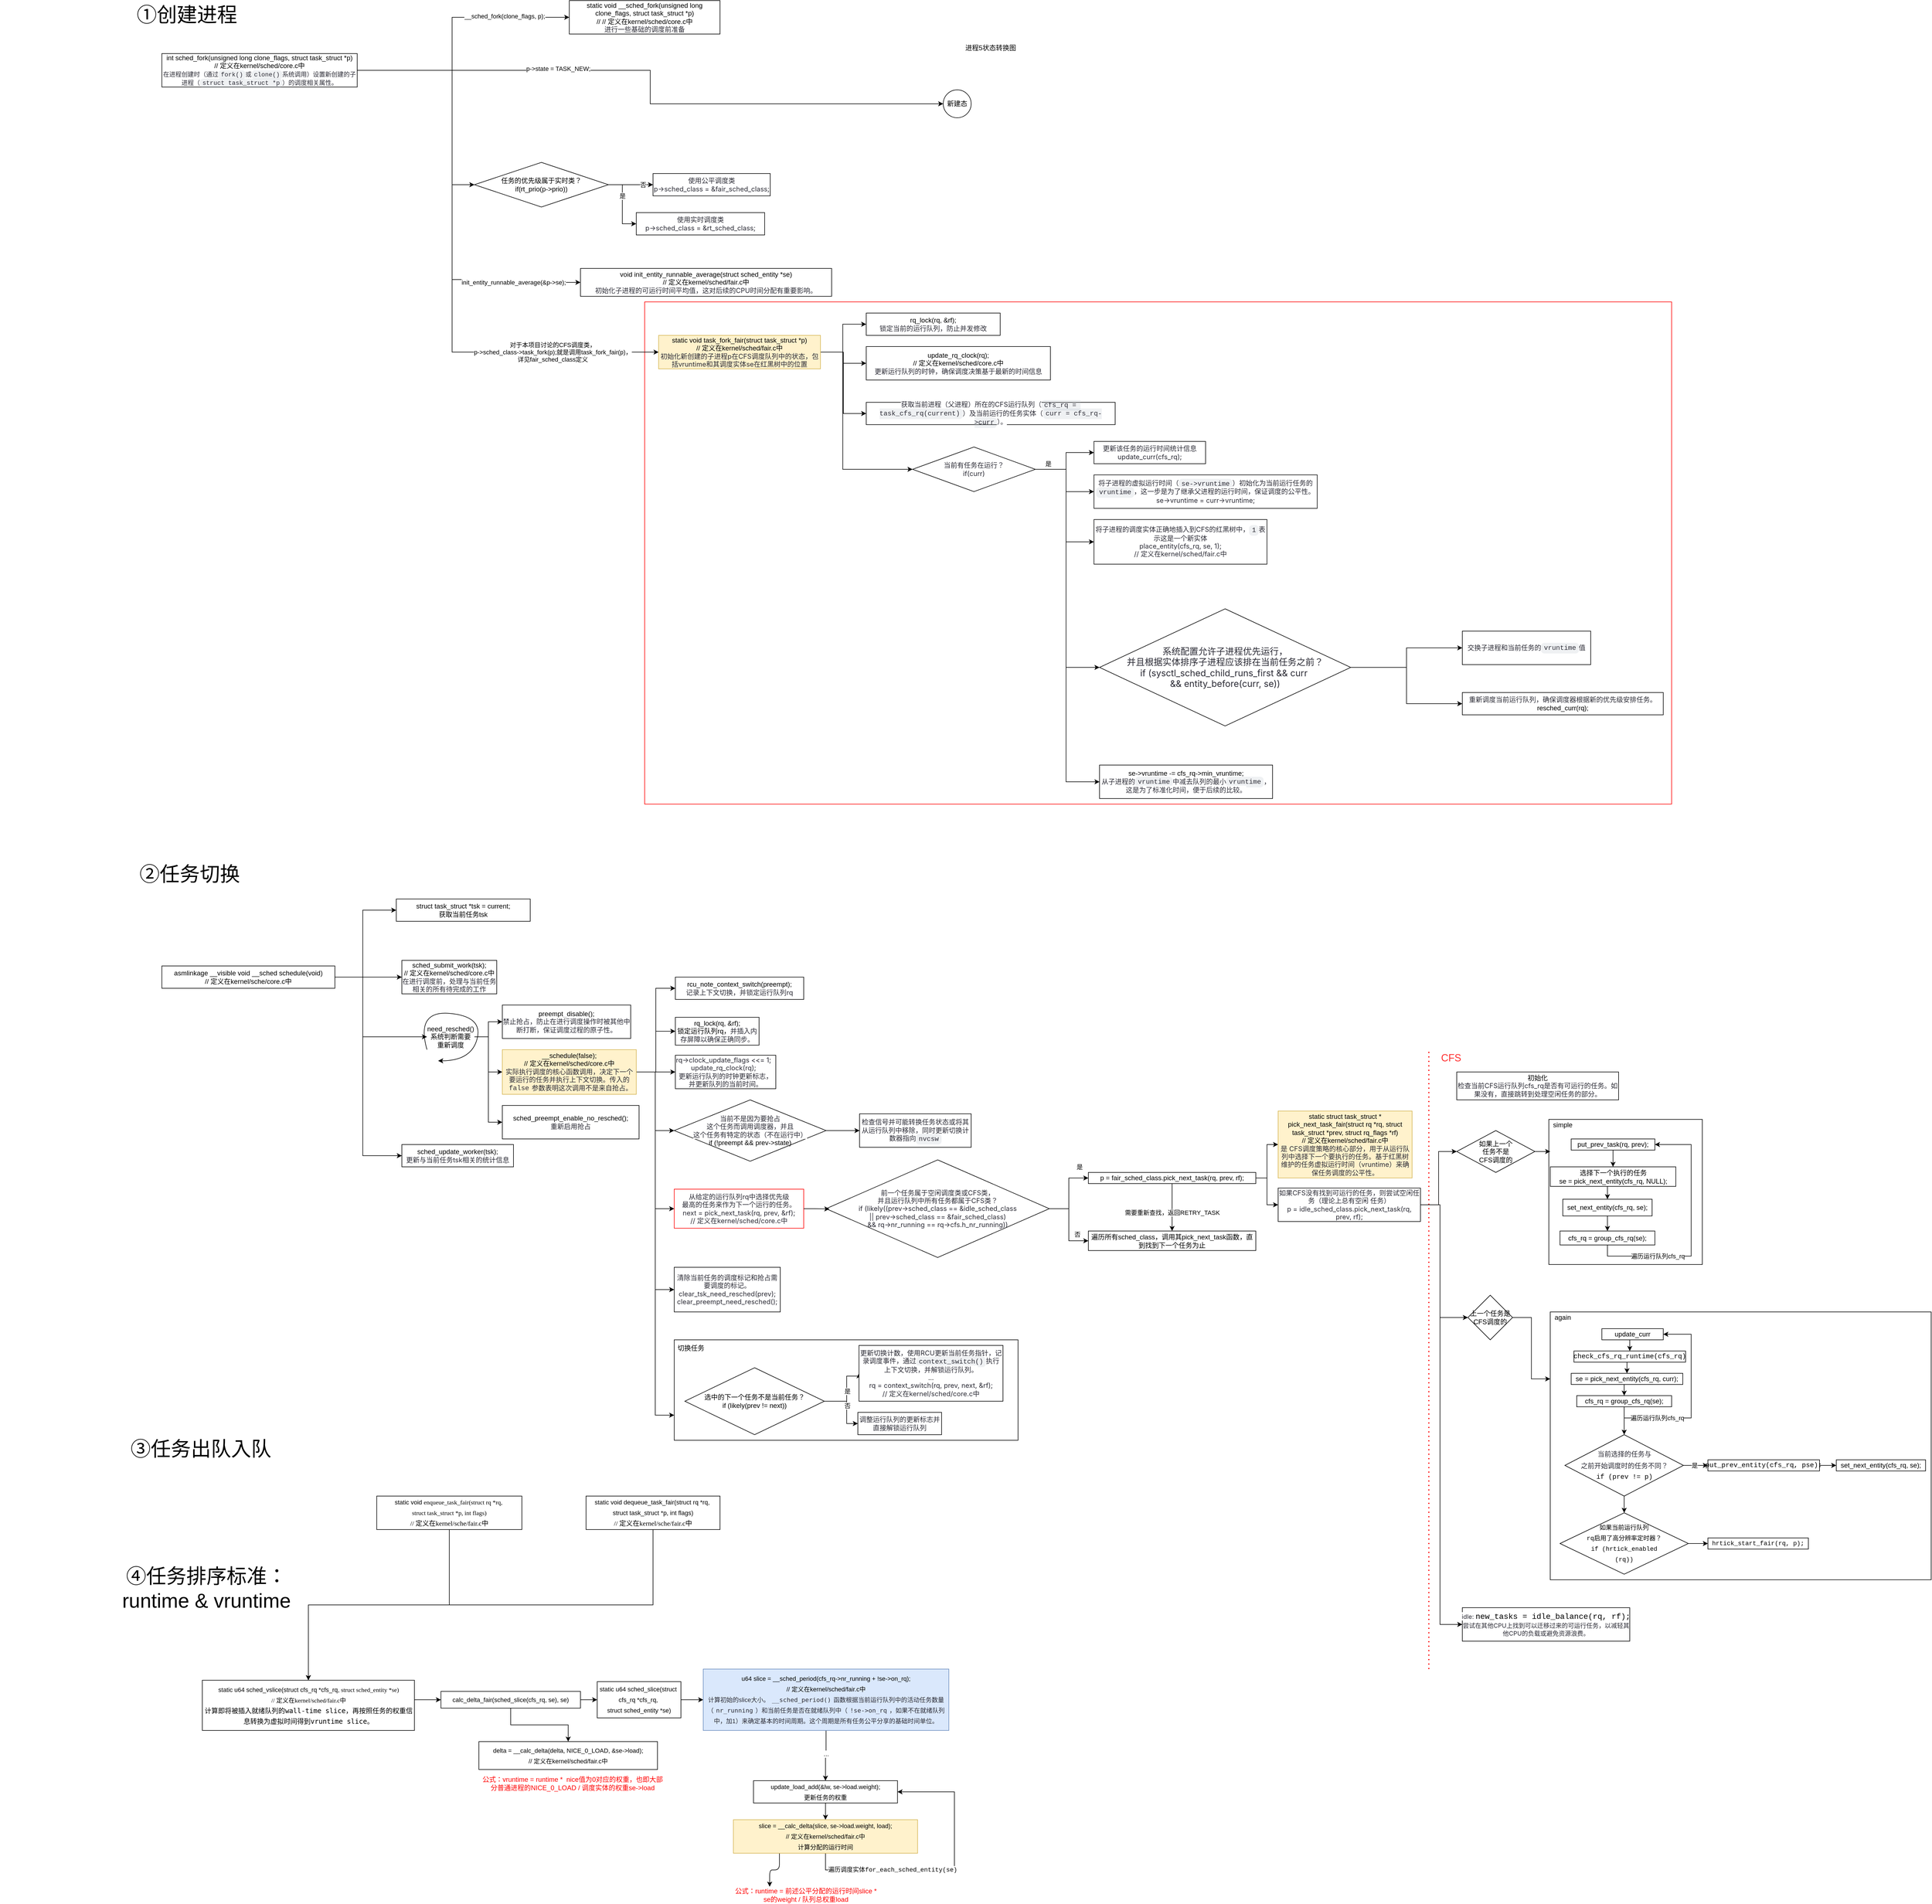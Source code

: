 <mxfile version="24.5.4" type="github">
  <diagram name="第 1 页" id="hPulBh3gC0QqBDuybaSG">
    <mxGraphModel dx="1393" dy="602" grid="1" gridSize="10" guides="1" tooltips="1" connect="1" arrows="1" fold="1" page="1" pageScale="1" pageWidth="827" pageHeight="1169" math="0" shadow="0">
      <root>
        <mxCell id="0" />
        <mxCell id="1" parent="0" />
        <mxCell id="PmWdC25WH9u9d0af73HB-65" value="" style="rounded=0;whiteSpace=wrap;html=1;gradientColor=default;fillColor=none;strokeColor=#FF0000;" parent="1" vertex="1">
          <mxGeometry x="985" y="690" width="1840" height="900" as="geometry" />
        </mxCell>
        <mxCell id="PmWdC25WH9u9d0af73HB-1" value="&lt;font style=&quot;font-size: 36px;&quot;&gt;①创建进程&lt;/font&gt;" style="text;html=1;align=center;verticalAlign=middle;whiteSpace=wrap;rounded=0;" parent="1" vertex="1">
          <mxGeometry x="60" y="160" width="210" height="30" as="geometry" />
        </mxCell>
        <mxCell id="PmWdC25WH9u9d0af73HB-4" style="edgeStyle=orthogonalEdgeStyle;rounded=0;orthogonalLoop=1;jettySize=auto;html=1;exitX=1;exitY=0.5;exitDx=0;exitDy=0;entryX=0;entryY=0.5;entryDx=0;entryDy=0;" parent="1" source="PmWdC25WH9u9d0af73HB-2" target="PmWdC25WH9u9d0af73HB-3" edge="1">
          <mxGeometry relative="1" as="geometry">
            <mxPoint x="840" y="180" as="targetPoint" />
            <Array as="points">
              <mxPoint x="640" y="275" />
              <mxPoint x="640" y="180" />
            </Array>
          </mxGeometry>
        </mxCell>
        <mxCell id="PmWdC25WH9u9d0af73HB-35" value="__sched_fork(clone_flags, p);" style="edgeLabel;html=1;align=center;verticalAlign=middle;resizable=0;points=[];" parent="PmWdC25WH9u9d0af73HB-4" vertex="1" connectable="0">
          <mxGeometry x="0.513" y="2" relative="1" as="geometry">
            <mxPoint x="-1" as="offset" />
          </mxGeometry>
        </mxCell>
        <mxCell id="PmWdC25WH9u9d0af73HB-17" style="edgeStyle=orthogonalEdgeStyle;rounded=0;orthogonalLoop=1;jettySize=auto;html=1;exitX=1;exitY=0.5;exitDx=0;exitDy=0;" parent="1" source="PmWdC25WH9u9d0af73HB-2" target="PmWdC25WH9u9d0af73HB-10" edge="1">
          <mxGeometry relative="1" as="geometry">
            <Array as="points">
              <mxPoint x="640" y="275" />
              <mxPoint x="640" y="480" />
            </Array>
          </mxGeometry>
        </mxCell>
        <mxCell id="PmWdC25WH9u9d0af73HB-24" style="edgeStyle=orthogonalEdgeStyle;rounded=0;orthogonalLoop=1;jettySize=auto;html=1;exitX=1;exitY=0.5;exitDx=0;exitDy=0;entryX=0;entryY=0.5;entryDx=0;entryDy=0;" parent="1" source="PmWdC25WH9u9d0af73HB-2" target="PmWdC25WH9u9d0af73HB-6" edge="1">
          <mxGeometry relative="1" as="geometry" />
        </mxCell>
        <mxCell id="PmWdC25WH9u9d0af73HB-31" value="p-&amp;gt;state = TASK_NEW;" style="edgeLabel;html=1;align=center;verticalAlign=middle;resizable=0;points=[];" parent="PmWdC25WH9u9d0af73HB-24" vertex="1" connectable="0">
          <mxGeometry x="-0.354" y="3" relative="1" as="geometry">
            <mxPoint x="1" as="offset" />
          </mxGeometry>
        </mxCell>
        <mxCell id="PmWdC25WH9u9d0af73HB-33" style="edgeStyle=orthogonalEdgeStyle;rounded=0;orthogonalLoop=1;jettySize=auto;html=1;exitX=1;exitY=0.5;exitDx=0;exitDy=0;entryX=0;entryY=0.5;entryDx=0;entryDy=0;" parent="1" source="PmWdC25WH9u9d0af73HB-2" target="PmWdC25WH9u9d0af73HB-32" edge="1">
          <mxGeometry relative="1" as="geometry">
            <mxPoint x="780" y="730" as="targetPoint" />
            <Array as="points">
              <mxPoint x="640" y="275" />
              <mxPoint x="640" y="650" />
              <mxPoint x="780" y="650" />
              <mxPoint x="780" y="655" />
            </Array>
          </mxGeometry>
        </mxCell>
        <mxCell id="PmWdC25WH9u9d0af73HB-34" value="init_entity_runnable_average(&amp;amp;p-&amp;gt;se);" style="edgeLabel;html=1;align=center;verticalAlign=middle;resizable=0;points=[];" parent="PmWdC25WH9u9d0af73HB-33" vertex="1" connectable="0">
          <mxGeometry x="0.724" relative="1" as="geometry">
            <mxPoint x="-18" y="5" as="offset" />
          </mxGeometry>
        </mxCell>
        <mxCell id="PmWdC25WH9u9d0af73HB-37" style="edgeStyle=orthogonalEdgeStyle;rounded=0;orthogonalLoop=1;jettySize=auto;html=1;exitX=1;exitY=0.5;exitDx=0;exitDy=0;entryX=0;entryY=0.5;entryDx=0;entryDy=0;" parent="1" source="PmWdC25WH9u9d0af73HB-2" target="PmWdC25WH9u9d0af73HB-36" edge="1">
          <mxGeometry relative="1" as="geometry">
            <mxPoint x="1040" y="780" as="targetPoint" />
            <Array as="points">
              <mxPoint x="640" y="275" />
              <mxPoint x="640" y="780" />
            </Array>
          </mxGeometry>
        </mxCell>
        <mxCell id="PmWdC25WH9u9d0af73HB-40" value="对于本项目讨论的CFS调度类，&lt;div&gt;p-&amp;gt;sched_class-&amp;gt;task_fork(p);就是调用task_fork_fair(p)，&lt;br&gt;&lt;/div&gt;&lt;div&gt;详见fair_sched_class定义&lt;/div&gt;" style="edgeLabel;html=1;align=center;verticalAlign=middle;resizable=0;points=[];" parent="PmWdC25WH9u9d0af73HB-37" vertex="1" connectable="0">
          <mxGeometry x="0.581" y="1" relative="1" as="geometry">
            <mxPoint x="29" y="1" as="offset" />
          </mxGeometry>
        </mxCell>
        <mxCell id="PmWdC25WH9u9d0af73HB-2" value="&lt;span style=&quot;font-size: 12px;&quot;&gt;int sched_fork(unsigned long clone_flags, struct task_struct *p)&lt;/span&gt;&lt;div&gt;// 定义在kernel/sched/core.c中&lt;/div&gt;&lt;div&gt;&lt;font style=&quot;font-size: 11px;&quot;&gt;&lt;span style=&quot;color: rgb(44, 44, 54); font-family: -apple-system, BlinkMacSystemFont, &amp;quot;Segoe UI&amp;quot;, &amp;quot;Noto Sans&amp;quot;, Helvetica, Arial, sans-serif, &amp;quot;Apple Color Emoji&amp;quot;, &amp;quot;Segoe UI Emoji&amp;quot;; text-align: start; white-space-collapse: preserve; background-color: rgb(255, 255, 255);&quot;&gt;在进程创建时（通过&lt;/span&gt;&lt;code style=&quot;box-sizing: border-box; --un-rotate: 0; --un-rotate-x: 0; --un-rotate-y: 0; --un-rotate-z: 0; --un-scale-x: 1; --un-scale-y: 1; --un-scale-z: 1; --un-skew-x: 0; --un-skew-y: 0; --un-translate-x: 0; --un-translate-y: 0; --un-translate-z: 0; --un-pan-x: ; --un-pan-y: ; --un-pinch-zoom: ; --un-scroll-snap-strictness: proximity; --un-ordinal: ; --un-slashed-zero: ; --un-numeric-figure: ; --un-numeric-spacing: ; --un-numeric-fraction: ; --un-border-spacing-x: 0; --un-border-spacing-y: 0; --un-ring-offset-shadow: 0 0 transparent; --un-ring-shadow: 0 0 transparent; --un-shadow-inset: ; --un-shadow: 0 0 transparent; --un-ring-inset: ; --un-ring-offset-width: 0px; --un-ring-offset-color: #fff; --un-ring-width: 0px; --un-ring-color: rgba(147,197,253,.5); --un-blur: ; --un-brightness: ; --un-contrast: ; --un-drop-shadow: ; --un-grayscale: ; --un-hue-rotate: ; --un-invert: ; --un-saturate: ; --un-sepia: ; --un-backdrop-blur: ; --un-backdrop-brightness: ; --un-backdrop-contrast: ; --un-backdrop-grayscale: ; --un-backdrop-hue-rotate: ; --un-backdrop-invert: ; --un-backdrop-opacity: ; --un-backdrop-saturate: ; --un-backdrop-sepia: ; font-family: ui-monospace, SFMono-Regular, &amp;quot;SF Mono&amp;quot;, Menlo, Consolas, &amp;quot;Liberation Mono&amp;quot;, monospace; background-color: rgba(175, 184, 193, 0.2); border-radius: 6px; margin: 0px; padding: 0.2em 0.4em; white-space-collapse: break-spaces; color: rgb(44, 44, 54); text-align: start;&quot;&gt;fork()&lt;/code&gt;&lt;span style=&quot;color: rgb(44, 44, 54); font-family: -apple-system, BlinkMacSystemFont, &amp;quot;Segoe UI&amp;quot;, &amp;quot;Noto Sans&amp;quot;, Helvetica, Arial, sans-serif, &amp;quot;Apple Color Emoji&amp;quot;, &amp;quot;Segoe UI Emoji&amp;quot;; text-align: start; white-space-collapse: preserve; background-color: rgb(255, 255, 255);&quot;&gt;或&lt;/span&gt;&lt;code style=&quot;box-sizing: border-box; --un-rotate: 0; --un-rotate-x: 0; --un-rotate-y: 0; --un-rotate-z: 0; --un-scale-x: 1; --un-scale-y: 1; --un-scale-z: 1; --un-skew-x: 0; --un-skew-y: 0; --un-translate-x: 0; --un-translate-y: 0; --un-translate-z: 0; --un-pan-x: ; --un-pan-y: ; --un-pinch-zoom: ; --un-scroll-snap-strictness: proximity; --un-ordinal: ; --un-slashed-zero: ; --un-numeric-figure: ; --un-numeric-spacing: ; --un-numeric-fraction: ; --un-border-spacing-x: 0; --un-border-spacing-y: 0; --un-ring-offset-shadow: 0 0 transparent; --un-ring-shadow: 0 0 transparent; --un-shadow-inset: ; --un-shadow: 0 0 transparent; --un-ring-inset: ; --un-ring-offset-width: 0px; --un-ring-offset-color: #fff; --un-ring-width: 0px; --un-ring-color: rgba(147,197,253,.5); --un-blur: ; --un-brightness: ; --un-contrast: ; --un-drop-shadow: ; --un-grayscale: ; --un-hue-rotate: ; --un-invert: ; --un-saturate: ; --un-sepia: ; --un-backdrop-blur: ; --un-backdrop-brightness: ; --un-backdrop-contrast: ; --un-backdrop-grayscale: ; --un-backdrop-hue-rotate: ; --un-backdrop-invert: ; --un-backdrop-opacity: ; --un-backdrop-saturate: ; --un-backdrop-sepia: ; font-family: ui-monospace, SFMono-Regular, &amp;quot;SF Mono&amp;quot;, Menlo, Consolas, &amp;quot;Liberation Mono&amp;quot;, monospace; background-color: rgba(175, 184, 193, 0.2); border-radius: 6px; margin: 0px; padding: 0.2em 0.4em; white-space-collapse: break-spaces; color: rgb(44, 44, 54); text-align: start;&quot;&gt;clone()&lt;/code&gt;&lt;span style=&quot;color: rgb(44, 44, 54); font-family: -apple-system, BlinkMacSystemFont, &amp;quot;Segoe UI&amp;quot;, &amp;quot;Noto Sans&amp;quot;, Helvetica, Arial, sans-serif, &amp;quot;Apple Color Emoji&amp;quot;, &amp;quot;Segoe UI Emoji&amp;quot;; text-align: start; white-space-collapse: preserve; background-color: rgb(255, 255, 255);&quot;&gt;系统调用）设置新创建的子进程（&lt;/span&gt;&lt;code style=&quot;box-sizing: border-box; --un-rotate: 0; --un-rotate-x: 0; --un-rotate-y: 0; --un-rotate-z: 0; --un-scale-x: 1; --un-scale-y: 1; --un-scale-z: 1; --un-skew-x: 0; --un-skew-y: 0; --un-translate-x: 0; --un-translate-y: 0; --un-translate-z: 0; --un-pan-x: ; --un-pan-y: ; --un-pinch-zoom: ; --un-scroll-snap-strictness: proximity; --un-ordinal: ; --un-slashed-zero: ; --un-numeric-figure: ; --un-numeric-spacing: ; --un-numeric-fraction: ; --un-border-spacing-x: 0; --un-border-spacing-y: 0; --un-ring-offset-shadow: 0 0 transparent; --un-ring-shadow: 0 0 transparent; --un-shadow-inset: ; --un-shadow: 0 0 transparent; --un-ring-inset: ; --un-ring-offset-width: 0px; --un-ring-offset-color: #fff; --un-ring-width: 0px; --un-ring-color: rgba(147,197,253,.5); --un-blur: ; --un-brightness: ; --un-contrast: ; --un-drop-shadow: ; --un-grayscale: ; --un-hue-rotate: ; --un-invert: ; --un-saturate: ; --un-sepia: ; --un-backdrop-blur: ; --un-backdrop-brightness: ; --un-backdrop-contrast: ; --un-backdrop-grayscale: ; --un-backdrop-hue-rotate: ; --un-backdrop-invert: ; --un-backdrop-opacity: ; --un-backdrop-saturate: ; --un-backdrop-sepia: ; font-family: ui-monospace, SFMono-Regular, &amp;quot;SF Mono&amp;quot;, Menlo, Consolas, &amp;quot;Liberation Mono&amp;quot;, monospace; background-color: rgba(175, 184, 193, 0.2); border-radius: 6px; margin: 0px; padding: 0.2em 0.4em; white-space-collapse: break-spaces; color: rgb(44, 44, 54); text-align: start;&quot;&gt;struct task_struct *p&lt;/code&gt;&lt;span style=&quot;color: rgb(44, 44, 54); font-family: -apple-system, BlinkMacSystemFont, &amp;quot;Segoe UI&amp;quot;, &amp;quot;Noto Sans&amp;quot;, Helvetica, Arial, sans-serif, &amp;quot;Apple Color Emoji&amp;quot;, &amp;quot;Segoe UI Emoji&amp;quot;; text-align: start; white-space-collapse: preserve; background-color: rgb(255, 255, 255);&quot;&gt;）的调度相关属性。&lt;/span&gt;&lt;/font&gt;&lt;br&gt;&lt;/div&gt;" style="rounded=0;whiteSpace=wrap;html=1;" parent="1" vertex="1">
          <mxGeometry x="120" y="245" width="350" height="60" as="geometry" />
        </mxCell>
        <mxCell id="PmWdC25WH9u9d0af73HB-3" value="&lt;span style=&quot;font-size: 12px;&quot;&gt;static void __sched_fork(unsigned long clone_flags, struct task_struct *p)&lt;/span&gt;&lt;div&gt;//&amp;nbsp;&lt;span style=&quot;background-color: initial;&quot;&gt;// 定义在kernel/sched/core.c中&lt;/span&gt;&lt;/div&gt;&lt;div&gt;&lt;span style=&quot;background-color: rgb(255, 255, 255); color: rgb(44, 44, 54); font-family: -apple-system, BlinkMacSystemFont, &amp;quot;Segoe UI&amp;quot;, &amp;quot;Noto Sans&amp;quot;, Helvetica, Arial, sans-serif, &amp;quot;Apple Color Emoji&amp;quot;, &amp;quot;Segoe UI Emoji&amp;quot;; text-align: left;&quot;&gt;&lt;font style=&quot;font-size: 12px;&quot;&gt;进行一些基础的调度前准备&lt;/font&gt;&lt;/span&gt;&lt;/div&gt;" style="rounded=0;whiteSpace=wrap;html=1;" parent="1" vertex="1">
          <mxGeometry x="850" y="150" width="270" height="60" as="geometry" />
        </mxCell>
        <mxCell id="PmWdC25WH9u9d0af73HB-6" value="新建态" style="ellipse;whiteSpace=wrap;html=1;aspect=fixed;" parent="1" vertex="1">
          <mxGeometry x="1520" y="310" width="50" height="50" as="geometry" />
        </mxCell>
        <mxCell id="PmWdC25WH9u9d0af73HB-7" value="进程5状态转换图" style="text;html=1;align=center;verticalAlign=middle;whiteSpace=wrap;rounded=0;" parent="1" vertex="1">
          <mxGeometry x="1540" y="220" width="130" height="30" as="geometry" />
        </mxCell>
        <mxCell id="PmWdC25WH9u9d0af73HB-12" style="edgeStyle=orthogonalEdgeStyle;rounded=0;orthogonalLoop=1;jettySize=auto;html=1;exitX=1;exitY=0.5;exitDx=0;exitDy=0;entryX=0;entryY=0.5;entryDx=0;entryDy=0;" parent="1" source="PmWdC25WH9u9d0af73HB-10" target="PmWdC25WH9u9d0af73HB-11" edge="1">
          <mxGeometry relative="1" as="geometry" />
        </mxCell>
        <mxCell id="PmWdC25WH9u9d0af73HB-13" value="是" style="edgeLabel;html=1;align=center;verticalAlign=middle;resizable=0;points=[];" parent="PmWdC25WH9u9d0af73HB-12" vertex="1" connectable="0">
          <mxGeometry x="-0.258" relative="1" as="geometry">
            <mxPoint as="offset" />
          </mxGeometry>
        </mxCell>
        <mxCell id="PmWdC25WH9u9d0af73HB-15" style="edgeStyle=orthogonalEdgeStyle;rounded=0;orthogonalLoop=1;jettySize=auto;html=1;exitX=1;exitY=0.5;exitDx=0;exitDy=0;entryX=0;entryY=0.5;entryDx=0;entryDy=0;" parent="1" source="PmWdC25WH9u9d0af73HB-10" target="PmWdC25WH9u9d0af73HB-14" edge="1">
          <mxGeometry relative="1" as="geometry" />
        </mxCell>
        <mxCell id="PmWdC25WH9u9d0af73HB-16" value="否" style="edgeLabel;html=1;align=center;verticalAlign=middle;resizable=0;points=[];" parent="PmWdC25WH9u9d0af73HB-15" vertex="1" connectable="0">
          <mxGeometry x="-0.085" y="1" relative="1" as="geometry">
            <mxPoint x="25" y="1" as="offset" />
          </mxGeometry>
        </mxCell>
        <mxCell id="PmWdC25WH9u9d0af73HB-10" value="任务的优先级属于实时类？&lt;div&gt;&lt;span style=&quot;font-size: 12px;&quot;&gt;if(rt_prio(p-&amp;gt;prio))&lt;/span&gt;&lt;br&gt;&lt;/div&gt;" style="rhombus;whiteSpace=wrap;html=1;" parent="1" vertex="1">
          <mxGeometry x="680" y="440" width="240" height="80" as="geometry" />
        </mxCell>
        <mxCell id="PmWdC25WH9u9d0af73HB-11" value="&lt;span style=&quot;color: rgb(44, 44, 54); font-family: -apple-system, BlinkMacSystemFont, &amp;quot;Segoe UI&amp;quot;, &amp;quot;Noto Sans&amp;quot;, Helvetica, Arial, sans-serif, &amp;quot;Apple Color Emoji&amp;quot;, &amp;quot;Segoe UI Emoji&amp;quot;; text-align: left; background-color: rgb(255, 255, 255);&quot;&gt;&lt;font style=&quot;font-size: 12px;&quot;&gt;使用实时调度类&lt;/font&gt;&lt;/span&gt;&lt;div&gt;&lt;span style=&quot;text-align: left; background-color: rgb(255, 255, 255);&quot;&gt;&lt;font style=&quot;&quot;&gt;&lt;font face=&quot;-apple-system, BlinkMacSystemFont, Segoe UI, Noto Sans, Helvetica, Arial, sans-serif, Apple Color Emoji, Segoe UI Emoji&quot; color=&quot;#2c2c36&quot;&gt;&lt;span style=&quot;font-size: 12px;&quot;&gt;p-&amp;gt;sched_class = &amp;amp;rt_sched_class;&lt;/span&gt;&lt;/font&gt;&lt;br&gt;&lt;/font&gt;&lt;/span&gt;&lt;/div&gt;" style="rounded=0;whiteSpace=wrap;html=1;" parent="1" vertex="1">
          <mxGeometry x="970" y="530" width="230" height="40" as="geometry" />
        </mxCell>
        <mxCell id="PmWdC25WH9u9d0af73HB-14" value="&lt;span style=&quot;color: rgb(44, 44, 54); font-family: -apple-system, BlinkMacSystemFont, &amp;quot;Segoe UI&amp;quot;, &amp;quot;Noto Sans&amp;quot;, Helvetica, Arial, sans-serif, &amp;quot;Apple Color Emoji&amp;quot;, &amp;quot;Segoe UI Emoji&amp;quot;; text-align: left; background-color: rgb(255, 255, 255);&quot;&gt;&lt;font style=&quot;font-size: 12px;&quot;&gt;使用公平调度类&lt;/font&gt;&lt;/span&gt;&lt;div&gt;&lt;span style=&quot;text-align: left; background-color: rgb(255, 255, 255);&quot;&gt;&lt;font style=&quot;&quot;&gt;&lt;font face=&quot;-apple-system, BlinkMacSystemFont, Segoe UI, Noto Sans, Helvetica, Arial, sans-serif, Apple Color Emoji, Segoe UI Emoji&quot; color=&quot;#2c2c36&quot;&gt;&lt;span style=&quot;font-size: 12px;&quot;&gt;p-&amp;gt;sched_class = &amp;amp;fair_sched_class;&lt;/span&gt;&lt;/font&gt;&lt;br&gt;&lt;/font&gt;&lt;/span&gt;&lt;/div&gt;" style="rounded=0;whiteSpace=wrap;html=1;" parent="1" vertex="1">
          <mxGeometry x="1000" y="460" width="210" height="40" as="geometry" />
        </mxCell>
        <mxCell id="PmWdC25WH9u9d0af73HB-32" value="&lt;span style=&quot;font-size: 12px;&quot;&gt;void init_entity_runnable_average(struct sched_entity *se)&lt;/span&gt;&lt;div&gt;&lt;span style=&quot;font-size: 12px;&quot;&gt;// 定义在kernel/sched/fair.c中&lt;/span&gt;&lt;/div&gt;&lt;div&gt;&lt;span style=&quot;background-color: rgb(255, 255, 255); color: rgb(44, 44, 54); font-family: -apple-system, BlinkMacSystemFont, &amp;quot;Segoe UI&amp;quot;, &amp;quot;Noto Sans&amp;quot;, Helvetica, Arial, sans-serif, &amp;quot;Apple Color Emoji&amp;quot;, &amp;quot;Segoe UI Emoji&amp;quot;; text-align: start;&quot;&gt;&lt;font style=&quot;font-size: 12px;&quot;&gt;初始化子进程的可运行时间平均值，这对后续的CPU时间分配有重要影响。&lt;/font&gt;&lt;/span&gt;&lt;/div&gt;" style="rounded=0;whiteSpace=wrap;html=1;" parent="1" vertex="1">
          <mxGeometry x="870" y="630" width="450" height="50" as="geometry" />
        </mxCell>
        <mxCell id="PmWdC25WH9u9d0af73HB-50" style="edgeStyle=orthogonalEdgeStyle;rounded=0;orthogonalLoop=1;jettySize=auto;html=1;exitX=1;exitY=0.5;exitDx=0;exitDy=0;entryX=0;entryY=0.5;entryDx=0;entryDy=0;" parent="1" source="PmWdC25WH9u9d0af73HB-36" target="PmWdC25WH9u9d0af73HB-41" edge="1">
          <mxGeometry relative="1" as="geometry">
            <Array as="points">
              <mxPoint x="1340" y="780" />
              <mxPoint x="1340" y="730" />
            </Array>
          </mxGeometry>
        </mxCell>
        <mxCell id="PmWdC25WH9u9d0af73HB-51" style="edgeStyle=orthogonalEdgeStyle;rounded=0;orthogonalLoop=1;jettySize=auto;html=1;exitX=1;exitY=0.5;exitDx=0;exitDy=0;entryX=0;entryY=0.5;entryDx=0;entryDy=0;" parent="1" source="PmWdC25WH9u9d0af73HB-36" target="PmWdC25WH9u9d0af73HB-42" edge="1">
          <mxGeometry relative="1" as="geometry">
            <Array as="points">
              <mxPoint x="1340" y="780" />
              <mxPoint x="1340" y="800" />
            </Array>
          </mxGeometry>
        </mxCell>
        <mxCell id="PmWdC25WH9u9d0af73HB-52" style="edgeStyle=orthogonalEdgeStyle;rounded=0;orthogonalLoop=1;jettySize=auto;html=1;exitX=1;exitY=0.5;exitDx=0;exitDy=0;entryX=0;entryY=0.5;entryDx=0;entryDy=0;" parent="1" source="PmWdC25WH9u9d0af73HB-36" target="PmWdC25WH9u9d0af73HB-43" edge="1">
          <mxGeometry relative="1" as="geometry" />
        </mxCell>
        <mxCell id="PmWdC25WH9u9d0af73HB-53" style="edgeStyle=orthogonalEdgeStyle;rounded=0;orthogonalLoop=1;jettySize=auto;html=1;exitX=1;exitY=0.5;exitDx=0;exitDy=0;entryX=0;entryY=0.5;entryDx=0;entryDy=0;" parent="1" source="PmWdC25WH9u9d0af73HB-36" target="PmWdC25WH9u9d0af73HB-44" edge="1">
          <mxGeometry relative="1" as="geometry">
            <Array as="points">
              <mxPoint x="1340" y="780" />
              <mxPoint x="1340" y="990" />
            </Array>
          </mxGeometry>
        </mxCell>
        <mxCell id="PmWdC25WH9u9d0af73HB-36" value="&lt;span style=&quot;font-size: 12px;&quot;&gt;static void task_fork_fair(struct task_struct *p)&lt;/span&gt;&lt;div&gt;// 定义在kernel/sched/fair.c中&lt;/div&gt;&lt;div&gt;&lt;font style=&quot;font-size: 12px;&quot;&gt;&lt;span style=&quot;color: rgb(44, 44, 54); font-family: -apple-system, BlinkMacSystemFont, &amp;quot;Segoe UI&amp;quot;, &amp;quot;Noto Sans&amp;quot;, Helvetica, Arial, sans-serif, &amp;quot;Apple Color Emoji&amp;quot;, &amp;quot;Segoe UI Emoji&amp;quot;; text-align: start; white-space-collapse: preserve;&quot;&gt;初始化新创建的子进程p&lt;/span&gt;&lt;span style=&quot;color: rgb(44, 44, 54); font-family: -apple-system, BlinkMacSystemFont, &amp;quot;Segoe UI&amp;quot;, &amp;quot;Noto Sans&amp;quot;, Helvetica, Arial, sans-serif, &amp;quot;Apple Color Emoji&amp;quot;, &amp;quot;Segoe UI Emoji&amp;quot;; text-align: start; white-space-collapse: preserve;&quot;&gt;在CFS调度队列中的状态，包括vruntime和其调度实体se在红黑树中的位置&lt;/span&gt;&lt;/font&gt;&lt;br&gt;&lt;/div&gt;" style="rounded=0;whiteSpace=wrap;html=1;strokeColor=#d6b656;fillColor=#fff2cc;" parent="1" vertex="1">
          <mxGeometry x="1010" y="750" width="290" height="60" as="geometry" />
        </mxCell>
        <mxCell id="PmWdC25WH9u9d0af73HB-41" value="&lt;span style=&quot;font-size: 12px;&quot;&gt;rq_lock(rq, &amp;amp;rf);&lt;/span&gt;&lt;div&gt;&lt;span style=&quot;color: rgb(44, 44, 54); font-family: -apple-system, BlinkMacSystemFont, &amp;quot;Segoe UI&amp;quot;, &amp;quot;Noto Sans&amp;quot;, Helvetica, Arial, sans-serif, &amp;quot;Apple Color Emoji&amp;quot;, &amp;quot;Segoe UI Emoji&amp;quot;; text-align: left; background-color: rgb(255, 255, 255);&quot;&gt;&lt;font style=&quot;font-size: 12px;&quot;&gt;锁定当前的运行队列，&lt;/font&gt;&lt;/span&gt;&lt;span style=&quot;background-color: rgb(255, 255, 255); color: rgb(44, 44, 54); font-family: -apple-system, BlinkMacSystemFont, &amp;quot;Segoe UI&amp;quot;, &amp;quot;Noto Sans&amp;quot;, Helvetica, Arial, sans-serif, &amp;quot;Apple Color Emoji&amp;quot;, &amp;quot;Segoe UI Emoji&amp;quot;; text-align: left;&quot;&gt;&lt;font style=&quot;font-size: 12px;&quot;&gt;防止并发修改&lt;/font&gt;&lt;/span&gt;&lt;span style=&quot;font-size: 12px;&quot;&gt;&lt;br&gt;&lt;/span&gt;&lt;/div&gt;" style="rounded=0;whiteSpace=wrap;html=1;" parent="1" vertex="1">
          <mxGeometry x="1382" y="710" width="240" height="40" as="geometry" />
        </mxCell>
        <mxCell id="PmWdC25WH9u9d0af73HB-42" value="&lt;span style=&quot;font-size: 12px;&quot;&gt;update_rq_clock(rq);&lt;/span&gt;&lt;div&gt;&lt;span style=&quot;font-size: 12px;&quot;&gt;// 定义在kernel/sched/core.c中&lt;/span&gt;&lt;/div&gt;&lt;div&gt;&lt;span style=&quot;color: rgb(44, 44, 54); font-family: -apple-system, BlinkMacSystemFont, &amp;quot;Segoe UI&amp;quot;, &amp;quot;Noto Sans&amp;quot;, Helvetica, Arial, sans-serif, &amp;quot;Apple Color Emoji&amp;quot;, &amp;quot;Segoe UI Emoji&amp;quot;; text-align: left; background-color: rgb(255, 255, 255);&quot;&gt;&lt;font style=&quot;font-size: 12px;&quot;&gt;更新运行队列的时钟，确保调度决策基于最新的时间信息&lt;/font&gt;&lt;/span&gt;&lt;span style=&quot;font-size: 12px;&quot;&gt;&lt;br&gt;&lt;/span&gt;&lt;/div&gt;" style="rounded=0;whiteSpace=wrap;html=1;" parent="1" vertex="1">
          <mxGeometry x="1382" y="770" width="330" height="60" as="geometry" />
        </mxCell>
        <mxCell id="PmWdC25WH9u9d0af73HB-43" value="&lt;font style=&quot;font-size: 12px;&quot;&gt;&lt;span style=&quot;color: rgb(44, 44, 54); font-family: -apple-system, BlinkMacSystemFont, &amp;quot;Segoe UI&amp;quot;, &amp;quot;Noto Sans&amp;quot;, Helvetica, Arial, sans-serif, &amp;quot;Apple Color Emoji&amp;quot;, &amp;quot;Segoe UI Emoji&amp;quot;; text-align: left; background-color: rgb(255, 255, 255);&quot;&gt;获取当前进程（父进程）所在的CFS运行队列（&lt;/span&gt;&lt;code style=&quot;box-sizing: border-box; --un-rotate: 0; --un-rotate-x: 0; --un-rotate-y: 0; --un-rotate-z: 0; --un-scale-x: 1; --un-scale-y: 1; --un-scale-z: 1; --un-skew-x: 0; --un-skew-y: 0; --un-translate-x: 0; --un-translate-y: 0; --un-translate-z: 0; --un-pan-x: ; --un-pan-y: ; --un-pinch-zoom: ; --un-scroll-snap-strictness: proximity; --un-ordinal: ; --un-slashed-zero: ; --un-numeric-figure: ; --un-numeric-spacing: ; --un-numeric-fraction: ; --un-border-spacing-x: 0; --un-border-spacing-y: 0; --un-ring-offset-shadow: 0 0 transparent; --un-ring-shadow: 0 0 transparent; --un-shadow-inset: ; --un-shadow: 0 0 transparent; --un-ring-inset: ; --un-ring-offset-width: 0px; --un-ring-offset-color: #fff; --un-ring-width: 0px; --un-ring-color: rgba(147,197,253,.5); --un-blur: ; --un-brightness: ; --un-contrast: ; --un-drop-shadow: ; --un-grayscale: ; --un-hue-rotate: ; --un-invert: ; --un-saturate: ; --un-sepia: ; --un-backdrop-blur: ; --un-backdrop-brightness: ; --un-backdrop-contrast: ; --un-backdrop-grayscale: ; --un-backdrop-hue-rotate: ; --un-backdrop-invert: ; --un-backdrop-opacity: ; --un-backdrop-saturate: ; --un-backdrop-sepia: ; font-family: ui-monospace, SFMono-Regular, &amp;quot;SF Mono&amp;quot;, Menlo, Consolas, &amp;quot;Liberation Mono&amp;quot;, monospace; background-color: rgba(175, 184, 193, 0.2); border-radius: 6px; margin: 0px; padding: 0.2em 0.4em; white-space-collapse: break-spaces; color: rgb(44, 44, 54); text-align: left;&quot;&gt;cfs_rq = task_cfs_rq(current)&lt;/code&gt;&lt;span style=&quot;color: rgb(44, 44, 54); font-family: -apple-system, BlinkMacSystemFont, &amp;quot;Segoe UI&amp;quot;, &amp;quot;Noto Sans&amp;quot;, Helvetica, Arial, sans-serif, &amp;quot;Apple Color Emoji&amp;quot;, &amp;quot;Segoe UI Emoji&amp;quot;; text-align: left; background-color: rgb(255, 255, 255);&quot;&gt;）及当前运行的任务实体（&lt;/span&gt;&lt;code style=&quot;box-sizing: border-box; --un-rotate: 0; --un-rotate-x: 0; --un-rotate-y: 0; --un-rotate-z: 0; --un-scale-x: 1; --un-scale-y: 1; --un-scale-z: 1; --un-skew-x: 0; --un-skew-y: 0; --un-translate-x: 0; --un-translate-y: 0; --un-translate-z: 0; --un-pan-x: ; --un-pan-y: ; --un-pinch-zoom: ; --un-scroll-snap-strictness: proximity; --un-ordinal: ; --un-slashed-zero: ; --un-numeric-figure: ; --un-numeric-spacing: ; --un-numeric-fraction: ; --un-border-spacing-x: 0; --un-border-spacing-y: 0; --un-ring-offset-shadow: 0 0 transparent; --un-ring-shadow: 0 0 transparent; --un-shadow-inset: ; --un-shadow: 0 0 transparent; --un-ring-inset: ; --un-ring-offset-width: 0px; --un-ring-offset-color: #fff; --un-ring-width: 0px; --un-ring-color: rgba(147,197,253,.5); --un-blur: ; --un-brightness: ; --un-contrast: ; --un-drop-shadow: ; --un-grayscale: ; --un-hue-rotate: ; --un-invert: ; --un-saturate: ; --un-sepia: ; --un-backdrop-blur: ; --un-backdrop-brightness: ; --un-backdrop-contrast: ; --un-backdrop-grayscale: ; --un-backdrop-hue-rotate: ; --un-backdrop-invert: ; --un-backdrop-opacity: ; --un-backdrop-saturate: ; --un-backdrop-sepia: ; font-family: ui-monospace, SFMono-Regular, &amp;quot;SF Mono&amp;quot;, Menlo, Consolas, &amp;quot;Liberation Mono&amp;quot;, monospace; background-color: rgba(175, 184, 193, 0.2); border-radius: 6px; margin: 0px; padding: 0.2em 0.4em; white-space-collapse: break-spaces; color: rgb(44, 44, 54); text-align: left;&quot;&gt;curr = cfs_rq-&amp;gt;curr&lt;/code&gt;&lt;span style=&quot;color: rgb(44, 44, 54); font-family: -apple-system, BlinkMacSystemFont, &amp;quot;Segoe UI&amp;quot;, &amp;quot;Noto Sans&amp;quot;, Helvetica, Arial, sans-serif, &amp;quot;Apple Color Emoji&amp;quot;, &amp;quot;Segoe UI Emoji&amp;quot;; text-align: left; background-color: rgb(255, 255, 255);&quot;&gt;）。&lt;/span&gt;&lt;/font&gt;" style="rounded=0;whiteSpace=wrap;html=1;" parent="1" vertex="1">
          <mxGeometry x="1382" y="870" width="446" height="40" as="geometry" />
        </mxCell>
        <mxCell id="PmWdC25WH9u9d0af73HB-47" style="edgeStyle=orthogonalEdgeStyle;rounded=0;orthogonalLoop=1;jettySize=auto;html=1;exitX=1;exitY=0.5;exitDx=0;exitDy=0;entryX=0;entryY=0.5;entryDx=0;entryDy=0;" parent="1" source="PmWdC25WH9u9d0af73HB-44" target="PmWdC25WH9u9d0af73HB-45" edge="1">
          <mxGeometry relative="1" as="geometry">
            <Array as="points">
              <mxPoint x="1740" y="990" />
              <mxPoint x="1740" y="960" />
            </Array>
          </mxGeometry>
        </mxCell>
        <mxCell id="PmWdC25WH9u9d0af73HB-48" style="edgeStyle=orthogonalEdgeStyle;rounded=0;orthogonalLoop=1;jettySize=auto;html=1;exitX=1;exitY=0.5;exitDx=0;exitDy=0;entryX=0;entryY=0.5;entryDx=0;entryDy=0;" parent="1" source="PmWdC25WH9u9d0af73HB-44" target="PmWdC25WH9u9d0af73HB-46" edge="1">
          <mxGeometry relative="1" as="geometry">
            <Array as="points">
              <mxPoint x="1740" y="990" />
              <mxPoint x="1740" y="1030" />
            </Array>
          </mxGeometry>
        </mxCell>
        <mxCell id="PmWdC25WH9u9d0af73HB-49" value="是" style="edgeLabel;html=1;align=center;verticalAlign=middle;resizable=0;points=[];" parent="PmWdC25WH9u9d0af73HB-48" vertex="1" connectable="0">
          <mxGeometry x="-0.691" relative="1" as="geometry">
            <mxPoint y="-10" as="offset" />
          </mxGeometry>
        </mxCell>
        <mxCell id="PmWdC25WH9u9d0af73HB-61" style="edgeStyle=orthogonalEdgeStyle;rounded=0;orthogonalLoop=1;jettySize=auto;html=1;exitX=1;exitY=0.5;exitDx=0;exitDy=0;entryX=0;entryY=0.5;entryDx=0;entryDy=0;" parent="1" source="PmWdC25WH9u9d0af73HB-44" target="PmWdC25WH9u9d0af73HB-54" edge="1">
          <mxGeometry relative="1" as="geometry">
            <Array as="points">
              <mxPoint x="1740" y="990" />
              <mxPoint x="1740" y="1120" />
            </Array>
          </mxGeometry>
        </mxCell>
        <mxCell id="PmWdC25WH9u9d0af73HB-62" style="edgeStyle=orthogonalEdgeStyle;rounded=0;orthogonalLoop=1;jettySize=auto;html=1;exitX=1;exitY=0.5;exitDx=0;exitDy=0;entryX=0;entryY=0.5;entryDx=0;entryDy=0;" parent="1" source="PmWdC25WH9u9d0af73HB-44" target="PmWdC25WH9u9d0af73HB-55" edge="1">
          <mxGeometry relative="1" as="geometry">
            <Array as="points">
              <mxPoint x="1740" y="990" />
              <mxPoint x="1740" y="1345" />
            </Array>
          </mxGeometry>
        </mxCell>
        <mxCell id="PmWdC25WH9u9d0af73HB-64" style="edgeStyle=orthogonalEdgeStyle;rounded=0;orthogonalLoop=1;jettySize=auto;html=1;exitX=1;exitY=0.5;exitDx=0;exitDy=0;entryX=0;entryY=0.5;entryDx=0;entryDy=0;" parent="1" source="PmWdC25WH9u9d0af73HB-44" target="PmWdC25WH9u9d0af73HB-63" edge="1">
          <mxGeometry relative="1" as="geometry">
            <Array as="points">
              <mxPoint x="1740" y="990" />
              <mxPoint x="1740" y="1550" />
            </Array>
          </mxGeometry>
        </mxCell>
        <mxCell id="PmWdC25WH9u9d0af73HB-44" value="&lt;span style=&quot;color: rgb(44, 44, 54); font-family: -apple-system, BlinkMacSystemFont, &amp;quot;Segoe UI&amp;quot;, &amp;quot;Noto Sans&amp;quot;, Helvetica, Arial, sans-serif, &amp;quot;Apple Color Emoji&amp;quot;, &amp;quot;Segoe UI Emoji&amp;quot;; text-align: left; background-color: rgb(255, 255, 255);&quot;&gt;&lt;font style=&quot;font-size: 12px;&quot;&gt;当前有任务在运行？&lt;/font&gt;&lt;/span&gt;&lt;div&gt;&lt;span style=&quot;color: rgb(44, 44, 54); font-family: -apple-system, BlinkMacSystemFont, &amp;quot;Segoe UI&amp;quot;, &amp;quot;Noto Sans&amp;quot;, Helvetica, Arial, sans-serif, &amp;quot;Apple Color Emoji&amp;quot;, &amp;quot;Segoe UI Emoji&amp;quot;; text-align: left; background-color: rgb(255, 255, 255);&quot;&gt;&lt;font style=&quot;font-size: 12px;&quot;&gt;if(curr)&lt;/font&gt;&lt;/span&gt;&lt;/div&gt;" style="rhombus;whiteSpace=wrap;html=1;" parent="1" vertex="1">
          <mxGeometry x="1465" y="950" width="220" height="80" as="geometry" />
        </mxCell>
        <mxCell id="PmWdC25WH9u9d0af73HB-45" value="&lt;span style=&quot;color: rgb(44, 44, 54); font-family: -apple-system, BlinkMacSystemFont, &amp;quot;Segoe UI&amp;quot;, &amp;quot;Noto Sans&amp;quot;, Helvetica, Arial, sans-serif, &amp;quot;Apple Color Emoji&amp;quot;, &amp;quot;Segoe UI Emoji&amp;quot;; text-align: left; background-color: rgb(255, 255, 255);&quot;&gt;&lt;font style=&quot;font-size: 12px;&quot;&gt;更新该任务的运行时间统计信息&lt;/font&gt;&lt;/span&gt;&lt;div&gt;&lt;span style=&quot;text-align: left; background-color: rgb(255, 255, 255);&quot;&gt;&lt;font style=&quot;&quot;&gt;&lt;font face=&quot;-apple-system, BlinkMacSystemFont, Segoe UI, Noto Sans, Helvetica, Arial, sans-serif, Apple Color Emoji, Segoe UI Emoji&quot; color=&quot;#2c2c36&quot;&gt;&lt;span style=&quot;font-size: 12px;&quot;&gt;update_curr(cfs_rq);&lt;/span&gt;&lt;/font&gt;&lt;br&gt;&lt;/font&gt;&lt;/span&gt;&lt;/div&gt;" style="rounded=0;whiteSpace=wrap;html=1;" parent="1" vertex="1">
          <mxGeometry x="1790" y="940" width="200" height="40" as="geometry" />
        </mxCell>
        <mxCell id="PmWdC25WH9u9d0af73HB-46" value="&lt;font style=&quot;font-size: 12px;&quot;&gt;&lt;span style=&quot;color: rgb(44, 44, 54); font-family: -apple-system, BlinkMacSystemFont, &amp;quot;Segoe UI&amp;quot;, &amp;quot;Noto Sans&amp;quot;, Helvetica, Arial, sans-serif, &amp;quot;Apple Color Emoji&amp;quot;, &amp;quot;Segoe UI Emoji&amp;quot;; text-align: left; background-color: rgb(255, 255, 255);&quot;&gt;将子进程的虚拟运行时间（&lt;/span&gt;&lt;code style=&quot;box-sizing: border-box; --un-rotate: 0; --un-rotate-x: 0; --un-rotate-y: 0; --un-rotate-z: 0; --un-scale-x: 1; --un-scale-y: 1; --un-scale-z: 1; --un-skew-x: 0; --un-skew-y: 0; --un-translate-x: 0; --un-translate-y: 0; --un-translate-z: 0; --un-pan-x: ; --un-pan-y: ; --un-pinch-zoom: ; --un-scroll-snap-strictness: proximity; --un-ordinal: ; --un-slashed-zero: ; --un-numeric-figure: ; --un-numeric-spacing: ; --un-numeric-fraction: ; --un-border-spacing-x: 0; --un-border-spacing-y: 0; --un-ring-offset-shadow: 0 0 transparent; --un-ring-shadow: 0 0 transparent; --un-shadow-inset: ; --un-shadow: 0 0 transparent; --un-ring-inset: ; --un-ring-offset-width: 0px; --un-ring-offset-color: #fff; --un-ring-width: 0px; --un-ring-color: rgba(147,197,253,.5); --un-blur: ; --un-brightness: ; --un-contrast: ; --un-drop-shadow: ; --un-grayscale: ; --un-hue-rotate: ; --un-invert: ; --un-saturate: ; --un-sepia: ; --un-backdrop-blur: ; --un-backdrop-brightness: ; --un-backdrop-contrast: ; --un-backdrop-grayscale: ; --un-backdrop-hue-rotate: ; --un-backdrop-invert: ; --un-backdrop-opacity: ; --un-backdrop-saturate: ; --un-backdrop-sepia: ; font-family: ui-monospace, SFMono-Regular, &amp;quot;SF Mono&amp;quot;, Menlo, Consolas, &amp;quot;Liberation Mono&amp;quot;, monospace; background-color: rgba(175, 184, 193, 0.2); border-radius: 6px; margin: 0px; padding: 0.2em 0.4em; white-space-collapse: break-spaces; color: rgb(44, 44, 54); text-align: left;&quot;&gt;se-&amp;gt;vruntime&lt;/code&gt;&lt;span style=&quot;color: rgb(44, 44, 54); font-family: -apple-system, BlinkMacSystemFont, &amp;quot;Segoe UI&amp;quot;, &amp;quot;Noto Sans&amp;quot;, Helvetica, Arial, sans-serif, &amp;quot;Apple Color Emoji&amp;quot;, &amp;quot;Segoe UI Emoji&amp;quot;; text-align: left; background-color: rgb(255, 255, 255);&quot;&gt;）初始化为当前运行任务的&lt;/span&gt;&lt;code style=&quot;box-sizing: border-box; --un-rotate: 0; --un-rotate-x: 0; --un-rotate-y: 0; --un-rotate-z: 0; --un-scale-x: 1; --un-scale-y: 1; --un-scale-z: 1; --un-skew-x: 0; --un-skew-y: 0; --un-translate-x: 0; --un-translate-y: 0; --un-translate-z: 0; --un-pan-x: ; --un-pan-y: ; --un-pinch-zoom: ; --un-scroll-snap-strictness: proximity; --un-ordinal: ; --un-slashed-zero: ; --un-numeric-figure: ; --un-numeric-spacing: ; --un-numeric-fraction: ; --un-border-spacing-x: 0; --un-border-spacing-y: 0; --un-ring-offset-shadow: 0 0 transparent; --un-ring-shadow: 0 0 transparent; --un-shadow-inset: ; --un-shadow: 0 0 transparent; --un-ring-inset: ; --un-ring-offset-width: 0px; --un-ring-offset-color: #fff; --un-ring-width: 0px; --un-ring-color: rgba(147,197,253,.5); --un-blur: ; --un-brightness: ; --un-contrast: ; --un-drop-shadow: ; --un-grayscale: ; --un-hue-rotate: ; --un-invert: ; --un-saturate: ; --un-sepia: ; --un-backdrop-blur: ; --un-backdrop-brightness: ; --un-backdrop-contrast: ; --un-backdrop-grayscale: ; --un-backdrop-hue-rotate: ; --un-backdrop-invert: ; --un-backdrop-opacity: ; --un-backdrop-saturate: ; --un-backdrop-sepia: ; font-family: ui-monospace, SFMono-Regular, &amp;quot;SF Mono&amp;quot;, Menlo, Consolas, &amp;quot;Liberation Mono&amp;quot;, monospace; background-color: rgba(175, 184, 193, 0.2); border-radius: 6px; margin: 0px; padding: 0.2em 0.4em; white-space-collapse: break-spaces; color: rgb(44, 44, 54); text-align: left;&quot;&gt;vruntime&lt;/code&gt;&lt;span style=&quot;color: rgb(44, 44, 54); font-family: -apple-system, BlinkMacSystemFont, &amp;quot;Segoe UI&amp;quot;, &amp;quot;Noto Sans&amp;quot;, Helvetica, Arial, sans-serif, &amp;quot;Apple Color Emoji&amp;quot;, &amp;quot;Segoe UI Emoji&amp;quot;; text-align: left; background-color: rgb(255, 255, 255);&quot;&gt;，这一步是为了继承父进程的运行时间，保证调度的公平性。&lt;/span&gt;&lt;/font&gt;&lt;div&gt;&lt;span style=&quot;text-align: left; background-color: rgb(255, 255, 255);&quot;&gt;&lt;font style=&quot;font-size: 12px;&quot; face=&quot;-apple-system, BlinkMacSystemFont, Segoe UI, Noto Sans, Helvetica, Arial, sans-serif, Apple Color Emoji, Segoe UI Emoji&quot; color=&quot;#2c2c36&quot;&gt;se-&amp;gt;vruntime = curr-&amp;gt;vruntime;&lt;/font&gt;&lt;br&gt;&lt;/span&gt;&lt;/div&gt;" style="rounded=0;whiteSpace=wrap;html=1;" parent="1" vertex="1">
          <mxGeometry x="1790" y="1000" width="400" height="60" as="geometry" />
        </mxCell>
        <mxCell id="PmWdC25WH9u9d0af73HB-54" value="&lt;font style=&quot;font-size: 12px;&quot;&gt;&lt;span style=&quot;color: rgb(44, 44, 54); font-family: -apple-system, BlinkMacSystemFont, &amp;quot;Segoe UI&amp;quot;, &amp;quot;Noto Sans&amp;quot;, Helvetica, Arial, sans-serif, &amp;quot;Apple Color Emoji&amp;quot;, &amp;quot;Segoe UI Emoji&amp;quot;; text-align: left; background-color: rgb(255, 255, 255);&quot;&gt;将子进程的调度实体正确地插入到CFS的红黑树中，&lt;/span&gt;&lt;code style=&quot;box-sizing: border-box; --un-rotate: 0; --un-rotate-x: 0; --un-rotate-y: 0; --un-rotate-z: 0; --un-scale-x: 1; --un-scale-y: 1; --un-scale-z: 1; --un-skew-x: 0; --un-skew-y: 0; --un-translate-x: 0; --un-translate-y: 0; --un-translate-z: 0; --un-pan-x: ; --un-pan-y: ; --un-pinch-zoom: ; --un-scroll-snap-strictness: proximity; --un-ordinal: ; --un-slashed-zero: ; --un-numeric-figure: ; --un-numeric-spacing: ; --un-numeric-fraction: ; --un-border-spacing-x: 0; --un-border-spacing-y: 0; --un-ring-offset-shadow: 0 0 transparent; --un-ring-shadow: 0 0 transparent; --un-shadow-inset: ; --un-shadow: 0 0 transparent; --un-ring-inset: ; --un-ring-offset-width: 0px; --un-ring-offset-color: #fff; --un-ring-width: 0px; --un-ring-color: rgba(147,197,253,.5); --un-blur: ; --un-brightness: ; --un-contrast: ; --un-drop-shadow: ; --un-grayscale: ; --un-hue-rotate: ; --un-invert: ; --un-saturate: ; --un-sepia: ; --un-backdrop-blur: ; --un-backdrop-brightness: ; --un-backdrop-contrast: ; --un-backdrop-grayscale: ; --un-backdrop-hue-rotate: ; --un-backdrop-invert: ; --un-backdrop-opacity: ; --un-backdrop-saturate: ; --un-backdrop-sepia: ; font-family: ui-monospace, SFMono-Regular, &amp;quot;SF Mono&amp;quot;, Menlo, Consolas, &amp;quot;Liberation Mono&amp;quot;, monospace; background-color: rgba(175, 184, 193, 0.2); border-radius: 6px; margin: 0px; padding: 0.2em 0.4em; white-space-collapse: break-spaces; color: rgb(44, 44, 54); text-align: left;&quot;&gt;1&lt;/code&gt;&lt;span style=&quot;color: rgb(44, 44, 54); font-family: -apple-system, BlinkMacSystemFont, &amp;quot;Segoe UI&amp;quot;, &amp;quot;Noto Sans&amp;quot;, Helvetica, Arial, sans-serif, &amp;quot;Apple Color Emoji&amp;quot;, &amp;quot;Segoe UI Emoji&amp;quot;; text-align: left; background-color: rgb(255, 255, 255);&quot;&gt;表示这是一个新实体&lt;/span&gt;&lt;/font&gt;&lt;div&gt;&lt;font style=&quot;&quot;&gt;&lt;span style=&quot;text-align: left; background-color: rgb(255, 255, 255);&quot;&gt;&lt;font face=&quot;-apple-system, BlinkMacSystemFont, Segoe UI, Noto Sans, Helvetica, Arial, sans-serif, Apple Color Emoji, Segoe UI Emoji&quot; color=&quot;#2c2c36&quot;&gt;&lt;span style=&quot;font-size: 12px;&quot;&gt;place_entity(cfs_rq, se, 1);&lt;/span&gt;&lt;/font&gt;&lt;br&gt;&lt;/span&gt;&lt;/font&gt;&lt;/div&gt;&lt;div style=&quot;&quot;&gt;&lt;font face=&quot;-apple-system, BlinkMacSystemFont, Segoe UI, Noto Sans, Helvetica, Arial, sans-serif, Apple Color Emoji, Segoe UI Emoji&quot; color=&quot;#2c2c36&quot;&gt;&lt;span style=&quot;background-color: rgb(255, 255, 255);&quot;&gt;// 定义在kernel/sched/fair.c中&lt;/span&gt;&lt;/font&gt;&lt;/div&gt;" style="rounded=0;whiteSpace=wrap;html=1;" parent="1" vertex="1">
          <mxGeometry x="1790" y="1080" width="310" height="80" as="geometry" />
        </mxCell>
        <mxCell id="PmWdC25WH9u9d0af73HB-58" style="edgeStyle=orthogonalEdgeStyle;rounded=0;orthogonalLoop=1;jettySize=auto;html=1;exitX=1;exitY=0.5;exitDx=0;exitDy=0;entryX=0;entryY=0.5;entryDx=0;entryDy=0;" parent="1" source="PmWdC25WH9u9d0af73HB-55" target="PmWdC25WH9u9d0af73HB-56" edge="1">
          <mxGeometry relative="1" as="geometry" />
        </mxCell>
        <mxCell id="PmWdC25WH9u9d0af73HB-59" style="edgeStyle=orthogonalEdgeStyle;rounded=0;orthogonalLoop=1;jettySize=auto;html=1;exitX=1;exitY=0.5;exitDx=0;exitDy=0;entryX=0;entryY=0.5;entryDx=0;entryDy=0;" parent="1" source="PmWdC25WH9u9d0af73HB-55" target="PmWdC25WH9u9d0af73HB-57" edge="1">
          <mxGeometry relative="1" as="geometry" />
        </mxCell>
        <mxCell id="PmWdC25WH9u9d0af73HB-55" value="&lt;span style=&quot;color: rgb(44, 44, 54); font-family: -apple-system, BlinkMacSystemFont, &amp;quot;Segoe UI&amp;quot;, &amp;quot;Noto Sans&amp;quot;, Helvetica, Arial, sans-serif, &amp;quot;Apple Color Emoji&amp;quot;, &amp;quot;Segoe UI Emoji&amp;quot;; font-size: 16px; text-align: left; background-color: rgb(255, 255, 255);&quot;&gt;系统配置&lt;/span&gt;&lt;span style=&quot;color: rgb(44, 44, 54); font-family: -apple-system, BlinkMacSystemFont, &amp;quot;Segoe UI&amp;quot;, &amp;quot;Noto Sans&amp;quot;, Helvetica, Arial, sans-serif, &amp;quot;Apple Color Emoji&amp;quot;, &amp;quot;Segoe UI Emoji&amp;quot;; font-size: 16px; text-align: left; background-color: rgb(255, 255, 255);&quot;&gt;允许子进程优先运行，&lt;/span&gt;&lt;div&gt;&lt;span style=&quot;color: rgb(44, 44, 54); font-family: -apple-system, BlinkMacSystemFont, &amp;quot;Segoe UI&amp;quot;, &amp;quot;Noto Sans&amp;quot;, Helvetica, Arial, sans-serif, &amp;quot;Apple Color Emoji&amp;quot;, &amp;quot;Segoe UI Emoji&amp;quot;; font-size: 16px; text-align: left; background-color: rgb(255, 255, 255);&quot;&gt;并且根据实体排序子进程应该排在当前任务之前？&lt;/span&gt;&lt;/div&gt;&lt;div&gt;&lt;span style=&quot;text-align: left; background-color: rgb(255, 255, 255);&quot;&gt;&lt;font face=&quot;-apple-system, BlinkMacSystemFont, Segoe UI, Noto Sans, Helvetica, Arial, sans-serif, Apple Color Emoji, Segoe UI Emoji&quot; color=&quot;#2c2c36&quot;&gt;&lt;span style=&quot;font-size: 16px;&quot;&gt;if (sysctl_sched_child_runs_first &amp;amp;&amp;amp; curr&amp;nbsp;&lt;/span&gt;&lt;/font&gt;&lt;/span&gt;&lt;/div&gt;&lt;div&gt;&lt;span style=&quot;text-align: left; background-color: rgb(255, 255, 255);&quot;&gt;&lt;font face=&quot;-apple-system, BlinkMacSystemFont, Segoe UI, Noto Sans, Helvetica, Arial, sans-serif, Apple Color Emoji, Segoe UI Emoji&quot; color=&quot;#2c2c36&quot;&gt;&lt;span style=&quot;font-size: 16px;&quot;&gt;&amp;amp;&amp;amp; entity_before(curr, se))&lt;/span&gt;&lt;/font&gt;&lt;br&gt;&lt;/span&gt;&lt;/div&gt;" style="rhombus;whiteSpace=wrap;html=1;" parent="1" vertex="1">
          <mxGeometry x="1800" y="1240" width="450" height="210" as="geometry" />
        </mxCell>
        <mxCell id="PmWdC25WH9u9d0af73HB-56" value="&lt;font style=&quot;font-size: 12px;&quot;&gt;&lt;span style=&quot;color: rgb(44, 44, 54); font-family: -apple-system, BlinkMacSystemFont, &amp;quot;Segoe UI&amp;quot;, &amp;quot;Noto Sans&amp;quot;, Helvetica, Arial, sans-serif, &amp;quot;Apple Color Emoji&amp;quot;, &amp;quot;Segoe UI Emoji&amp;quot;; text-align: left; background-color: rgb(255, 255, 255);&quot;&gt;交换子进程和当前任务的&lt;/span&gt;&lt;code style=&quot;box-sizing: border-box; --un-rotate: 0; --un-rotate-x: 0; --un-rotate-y: 0; --un-rotate-z: 0; --un-scale-x: 1; --un-scale-y: 1; --un-scale-z: 1; --un-skew-x: 0; --un-skew-y: 0; --un-translate-x: 0; --un-translate-y: 0; --un-translate-z: 0; --un-pan-x: ; --un-pan-y: ; --un-pinch-zoom: ; --un-scroll-snap-strictness: proximity; --un-ordinal: ; --un-slashed-zero: ; --un-numeric-figure: ; --un-numeric-spacing: ; --un-numeric-fraction: ; --un-border-spacing-x: 0; --un-border-spacing-y: 0; --un-ring-offset-shadow: 0 0 transparent; --un-ring-shadow: 0 0 transparent; --un-shadow-inset: ; --un-shadow: 0 0 transparent; --un-ring-inset: ; --un-ring-offset-width: 0px; --un-ring-offset-color: #fff; --un-ring-width: 0px; --un-ring-color: rgba(147,197,253,.5); --un-blur: ; --un-brightness: ; --un-contrast: ; --un-drop-shadow: ; --un-grayscale: ; --un-hue-rotate: ; --un-invert: ; --un-saturate: ; --un-sepia: ; --un-backdrop-blur: ; --un-backdrop-brightness: ; --un-backdrop-contrast: ; --un-backdrop-grayscale: ; --un-backdrop-hue-rotate: ; --un-backdrop-invert: ; --un-backdrop-opacity: ; --un-backdrop-saturate: ; --un-backdrop-sepia: ; font-family: ui-monospace, SFMono-Regular, &amp;quot;SF Mono&amp;quot;, Menlo, Consolas, &amp;quot;Liberation Mono&amp;quot;, monospace; background-color: rgba(175, 184, 193, 0.2); border-radius: 6px; margin: 0px; padding: 0.2em 0.4em; white-space-collapse: break-spaces; color: rgb(44, 44, 54); text-align: left;&quot;&gt;vruntime&lt;/code&gt;&lt;span style=&quot;color: rgb(44, 44, 54); font-family: -apple-system, BlinkMacSystemFont, &amp;quot;Segoe UI&amp;quot;, &amp;quot;Noto Sans&amp;quot;, Helvetica, Arial, sans-serif, &amp;quot;Apple Color Emoji&amp;quot;, &amp;quot;Segoe UI Emoji&amp;quot;; text-align: left; background-color: rgb(255, 255, 255);&quot;&gt;值&lt;/span&gt;&lt;/font&gt;" style="rounded=0;whiteSpace=wrap;html=1;" parent="1" vertex="1">
          <mxGeometry x="2450" y="1280" width="230" height="60" as="geometry" />
        </mxCell>
        <mxCell id="PmWdC25WH9u9d0af73HB-57" value="&lt;div&gt;&lt;span style=&quot;color: rgb(44, 44, 54); font-family: -apple-system, BlinkMacSystemFont, &amp;quot;Segoe UI&amp;quot;, &amp;quot;Noto Sans&amp;quot;, Helvetica, Arial, sans-serif, &amp;quot;Apple Color Emoji&amp;quot;, &amp;quot;Segoe UI Emoji&amp;quot;; text-align: left; background-color: rgb(255, 255, 255);&quot;&gt;&lt;font style=&quot;font-size: 12px;&quot;&gt;重新调度当前运行队列，确保调度器根据新的优先级安排任务。&lt;/font&gt;&lt;/span&gt;&lt;span style=&quot;font-size: 12px;&quot;&gt;&lt;br&gt;&lt;/span&gt;&lt;/div&gt;&lt;span style=&quot;font-size: 12px;&quot;&gt;resched_curr(rq);&lt;/span&gt;" style="rounded=0;whiteSpace=wrap;html=1;" parent="1" vertex="1">
          <mxGeometry x="2450" y="1390" width="360" height="40" as="geometry" />
        </mxCell>
        <mxCell id="PmWdC25WH9u9d0af73HB-63" value="&lt;span style=&quot;font-size: 12px;&quot;&gt;se-&amp;gt;vruntime -= cfs_rq-&amp;gt;min_vruntime;&lt;/span&gt;&lt;div&gt;&lt;font style=&quot;font-size: 12px;&quot;&gt;&lt;span style=&quot;color: rgb(44, 44, 54); font-family: -apple-system, BlinkMacSystemFont, &amp;quot;Segoe UI&amp;quot;, &amp;quot;Noto Sans&amp;quot;, Helvetica, Arial, sans-serif, &amp;quot;Apple Color Emoji&amp;quot;, &amp;quot;Segoe UI Emoji&amp;quot;; text-align: left; background-color: rgb(255, 255, 255);&quot;&gt;从子进程的&lt;/span&gt;&lt;code style=&quot;box-sizing: border-box; --un-rotate: 0; --un-rotate-x: 0; --un-rotate-y: 0; --un-rotate-z: 0; --un-scale-x: 1; --un-scale-y: 1; --un-scale-z: 1; --un-skew-x: 0; --un-skew-y: 0; --un-translate-x: 0; --un-translate-y: 0; --un-translate-z: 0; --un-pan-x: ; --un-pan-y: ; --un-pinch-zoom: ; --un-scroll-snap-strictness: proximity; --un-ordinal: ; --un-slashed-zero: ; --un-numeric-figure: ; --un-numeric-spacing: ; --un-numeric-fraction: ; --un-border-spacing-x: 0; --un-border-spacing-y: 0; --un-ring-offset-shadow: 0 0 transparent; --un-ring-shadow: 0 0 transparent; --un-shadow-inset: ; --un-shadow: 0 0 transparent; --un-ring-inset: ; --un-ring-offset-width: 0px; --un-ring-offset-color: #fff; --un-ring-width: 0px; --un-ring-color: rgba(147,197,253,.5); --un-blur: ; --un-brightness: ; --un-contrast: ; --un-drop-shadow: ; --un-grayscale: ; --un-hue-rotate: ; --un-invert: ; --un-saturate: ; --un-sepia: ; --un-backdrop-blur: ; --un-backdrop-brightness: ; --un-backdrop-contrast: ; --un-backdrop-grayscale: ; --un-backdrop-hue-rotate: ; --un-backdrop-invert: ; --un-backdrop-opacity: ; --un-backdrop-saturate: ; --un-backdrop-sepia: ; font-family: ui-monospace, SFMono-Regular, &amp;quot;SF Mono&amp;quot;, Menlo, Consolas, &amp;quot;Liberation Mono&amp;quot;, monospace; background-color: rgba(175, 184, 193, 0.2); border-radius: 6px; margin: 0px; padding: 0.2em 0.4em; white-space-collapse: break-spaces; color: rgb(44, 44, 54); text-align: left;&quot;&gt;vruntime&lt;/code&gt;&lt;span style=&quot;color: rgb(44, 44, 54); font-family: -apple-system, BlinkMacSystemFont, &amp;quot;Segoe UI&amp;quot;, &amp;quot;Noto Sans&amp;quot;, Helvetica, Arial, sans-serif, &amp;quot;Apple Color Emoji&amp;quot;, &amp;quot;Segoe UI Emoji&amp;quot;; text-align: left; background-color: rgb(255, 255, 255);&quot;&gt;中减去队列的最小&lt;/span&gt;&lt;code style=&quot;box-sizing: border-box; --un-rotate: 0; --un-rotate-x: 0; --un-rotate-y: 0; --un-rotate-z: 0; --un-scale-x: 1; --un-scale-y: 1; --un-scale-z: 1; --un-skew-x: 0; --un-skew-y: 0; --un-translate-x: 0; --un-translate-y: 0; --un-translate-z: 0; --un-pan-x: ; --un-pan-y: ; --un-pinch-zoom: ; --un-scroll-snap-strictness: proximity; --un-ordinal: ; --un-slashed-zero: ; --un-numeric-figure: ; --un-numeric-spacing: ; --un-numeric-fraction: ; --un-border-spacing-x: 0; --un-border-spacing-y: 0; --un-ring-offset-shadow: 0 0 transparent; --un-ring-shadow: 0 0 transparent; --un-shadow-inset: ; --un-shadow: 0 0 transparent; --un-ring-inset: ; --un-ring-offset-width: 0px; --un-ring-offset-color: #fff; --un-ring-width: 0px; --un-ring-color: rgba(147,197,253,.5); --un-blur: ; --un-brightness: ; --un-contrast: ; --un-drop-shadow: ; --un-grayscale: ; --un-hue-rotate: ; --un-invert: ; --un-saturate: ; --un-sepia: ; --un-backdrop-blur: ; --un-backdrop-brightness: ; --un-backdrop-contrast: ; --un-backdrop-grayscale: ; --un-backdrop-hue-rotate: ; --un-backdrop-invert: ; --un-backdrop-opacity: ; --un-backdrop-saturate: ; --un-backdrop-sepia: ; font-family: ui-monospace, SFMono-Regular, &amp;quot;SF Mono&amp;quot;, Menlo, Consolas, &amp;quot;Liberation Mono&amp;quot;, monospace; background-color: rgba(175, 184, 193, 0.2); border-radius: 6px; margin: 0px; padding: 0.2em 0.4em; white-space-collapse: break-spaces; color: rgb(44, 44, 54); text-align: left;&quot;&gt;vruntime&lt;/code&gt;&lt;span style=&quot;color: rgb(44, 44, 54); font-family: -apple-system, BlinkMacSystemFont, &amp;quot;Segoe UI&amp;quot;, &amp;quot;Noto Sans&amp;quot;, Helvetica, Arial, sans-serif, &amp;quot;Apple Color Emoji&amp;quot;, &amp;quot;Segoe UI Emoji&amp;quot;; text-align: left; background-color: rgb(255, 255, 255);&quot;&gt;，这是为了标准化时间，便于后续的比较。&lt;/span&gt;&lt;/font&gt;&lt;span style=&quot;font-size: 12px;&quot;&gt;&lt;br&gt;&lt;/span&gt;&lt;/div&gt;" style="rounded=0;whiteSpace=wrap;html=1;" parent="1" vertex="1">
          <mxGeometry x="1800" y="1520" width="310" height="60" as="geometry" />
        </mxCell>
        <mxCell id="PmWdC25WH9u9d0af73HB-66" value="&lt;font style=&quot;font-size: 36px;&quot;&gt;②任务切换&lt;/font&gt;" style="text;html=1;align=center;verticalAlign=middle;whiteSpace=wrap;rounded=0;" parent="1" vertex="1">
          <mxGeometry x="50" y="1690" width="240" height="50" as="geometry" />
        </mxCell>
        <mxCell id="PmWdC25WH9u9d0af73HB-67" value="&lt;span style=&quot;font-size: 12px;&quot;&gt;struct task_struct *tsk = current;&lt;/span&gt;&lt;div&gt;&lt;span style=&quot;font-size: 12px;&quot;&gt;获取当前任务tsk&lt;/span&gt;&lt;/div&gt;" style="rounded=0;whiteSpace=wrap;html=1;" parent="1" vertex="1">
          <mxGeometry x="540" y="1760" width="240" height="40" as="geometry" />
        </mxCell>
        <mxCell id="PmWdC25WH9u9d0af73HB-68" value="&lt;span style=&quot;font-size: 12px;&quot;&gt;sched_submit_work(tsk);&lt;/span&gt;&lt;div&gt;// 定义在kernel/sched/core.c中&lt;br&gt;&lt;div&gt;&lt;span style=&quot;color: rgb(44, 44, 54); font-family: -apple-system, BlinkMacSystemFont, &amp;quot;Segoe UI&amp;quot;, &amp;quot;Noto Sans&amp;quot;, Helvetica, Arial, sans-serif, &amp;quot;Apple Color Emoji&amp;quot;, &amp;quot;Segoe UI Emoji&amp;quot;; text-align: left; white-space-collapse: preserve; background-color: rgb(255, 255, 255);&quot;&gt;&lt;font style=&quot;font-size: 12px;&quot;&gt;在进行调度前，处理与当前任务相关的所有待完成的工作&lt;/font&gt;&lt;/span&gt;&lt;span style=&quot;font-size: 12px;&quot;&gt;&lt;br&gt;&lt;/span&gt;&lt;/div&gt;&lt;/div&gt;" style="rounded=0;whiteSpace=wrap;html=1;" parent="1" vertex="1">
          <mxGeometry x="550" y="1870" width="170" height="60" as="geometry" />
        </mxCell>
        <mxCell id="PmWdC25WH9u9d0af73HB-70" style="edgeStyle=orthogonalEdgeStyle;rounded=0;orthogonalLoop=1;jettySize=auto;html=1;exitX=1;exitY=0.5;exitDx=0;exitDy=0;entryX=0;entryY=0.5;entryDx=0;entryDy=0;" parent="1" source="PmWdC25WH9u9d0af73HB-69" target="PmWdC25WH9u9d0af73HB-67" edge="1">
          <mxGeometry relative="1" as="geometry">
            <Array as="points">
              <mxPoint x="480" y="1900" />
              <mxPoint x="480" y="1780" />
            </Array>
          </mxGeometry>
        </mxCell>
        <mxCell id="PmWdC25WH9u9d0af73HB-71" style="edgeStyle=orthogonalEdgeStyle;rounded=0;orthogonalLoop=1;jettySize=auto;html=1;exitX=1;exitY=0.5;exitDx=0;exitDy=0;entryX=0;entryY=0.5;entryDx=0;entryDy=0;" parent="1" source="PmWdC25WH9u9d0af73HB-69" target="PmWdC25WH9u9d0af73HB-68" edge="1">
          <mxGeometry relative="1" as="geometry" />
        </mxCell>
        <mxCell id="PmWdC25WH9u9d0af73HB-81" style="edgeStyle=orthogonalEdgeStyle;rounded=0;orthogonalLoop=1;jettySize=auto;html=1;exitX=1;exitY=0.5;exitDx=0;exitDy=0;entryX=0;entryY=0.5;entryDx=0;entryDy=0;" parent="1" target="PmWdC25WH9u9d0af73HB-73" edge="1">
          <mxGeometry relative="1" as="geometry">
            <mxPoint x="435" y="1900" as="sourcePoint" />
            <mxPoint x="600" y="2007" as="targetPoint" />
            <Array as="points">
              <mxPoint x="480" y="1900" />
              <mxPoint x="480" y="2007" />
            </Array>
          </mxGeometry>
        </mxCell>
        <mxCell id="PmWdC25WH9u9d0af73HB-83" style="edgeStyle=orthogonalEdgeStyle;rounded=0;orthogonalLoop=1;jettySize=auto;html=1;exitX=1;exitY=0.5;exitDx=0;exitDy=0;entryX=0;entryY=0.5;entryDx=0;entryDy=0;" parent="1" source="PmWdC25WH9u9d0af73HB-69" target="PmWdC25WH9u9d0af73HB-82" edge="1">
          <mxGeometry relative="1" as="geometry">
            <Array as="points">
              <mxPoint x="480" y="1900" />
              <mxPoint x="480" y="2220" />
            </Array>
          </mxGeometry>
        </mxCell>
        <mxCell id="PmWdC25WH9u9d0af73HB-69" value="&lt;span style=&quot;font-size: 12px;&quot;&gt;asmlinkage __visible void __sched schedule(void)&lt;/span&gt;&lt;div&gt;&lt;span style=&quot;font-size: 12px;&quot;&gt;// 定义在kernel/sche/core.c中&lt;/span&gt;&lt;/div&gt;" style="rounded=0;whiteSpace=wrap;html=1;" parent="1" vertex="1">
          <mxGeometry x="120" y="1880" width="310" height="40" as="geometry" />
        </mxCell>
        <mxCell id="PmWdC25WH9u9d0af73HB-78" style="edgeStyle=orthogonalEdgeStyle;rounded=0;orthogonalLoop=1;jettySize=auto;html=1;exitX=1;exitY=0.5;exitDx=0;exitDy=0;" parent="1" source="PmWdC25WH9u9d0af73HB-73" target="PmWdC25WH9u9d0af73HB-75" edge="1">
          <mxGeometry relative="1" as="geometry" />
        </mxCell>
        <mxCell id="PmWdC25WH9u9d0af73HB-79" style="edgeStyle=orthogonalEdgeStyle;rounded=0;orthogonalLoop=1;jettySize=auto;html=1;exitX=1;exitY=0.5;exitDx=0;exitDy=0;entryX=0;entryY=0.5;entryDx=0;entryDy=0;" parent="1" source="PmWdC25WH9u9d0af73HB-73" target="PmWdC25WH9u9d0af73HB-76" edge="1">
          <mxGeometry relative="1" as="geometry" />
        </mxCell>
        <mxCell id="PmWdC25WH9u9d0af73HB-80" style="edgeStyle=orthogonalEdgeStyle;rounded=0;orthogonalLoop=1;jettySize=auto;html=1;exitX=1;exitY=0.5;exitDx=0;exitDy=0;entryX=0;entryY=0.5;entryDx=0;entryDy=0;" parent="1" source="PmWdC25WH9u9d0af73HB-73" target="PmWdC25WH9u9d0af73HB-77" edge="1">
          <mxGeometry relative="1" as="geometry" />
        </mxCell>
        <mxCell id="PmWdC25WH9u9d0af73HB-73" value="need_resched()&lt;div&gt;系统判断需要&lt;/div&gt;&lt;div&gt;重新调度&lt;/div&gt;" style="text;html=1;align=center;verticalAlign=middle;whiteSpace=wrap;rounded=0;" parent="1" vertex="1">
          <mxGeometry x="595" y="1992" width="85" height="30" as="geometry" />
        </mxCell>
        <mxCell id="PmWdC25WH9u9d0af73HB-74" value="" style="curved=1;endArrow=classic;html=1;rounded=0;" parent="1" edge="1">
          <mxGeometry width="50" height="50" relative="1" as="geometry">
            <mxPoint x="595" y="2030" as="sourcePoint" />
            <mxPoint x="615" y="2050" as="targetPoint" />
            <Array as="points">
              <mxPoint x="575" y="1960" />
              <mxPoint x="695" y="1970" />
              <mxPoint x="675" y="2050" />
            </Array>
          </mxGeometry>
        </mxCell>
        <mxCell id="PmWdC25WH9u9d0af73HB-75" value="&lt;span style=&quot;font-size: 12px;&quot;&gt;preempt_disable();&lt;/span&gt;&lt;div&gt;&lt;span style=&quot;color: rgb(44, 44, 54); font-family: -apple-system, BlinkMacSystemFont, &amp;quot;Segoe UI&amp;quot;, &amp;quot;Noto Sans&amp;quot;, Helvetica, Arial, sans-serif, &amp;quot;Apple Color Emoji&amp;quot;, &amp;quot;Segoe UI Emoji&amp;quot;; text-align: left; background-color: rgb(255, 255, 255);&quot;&gt;&lt;font style=&quot;font-size: 12px;&quot;&gt;禁止抢占，防止在进行调度操作时被其他中断打断，保证调度过程的原子性。&lt;/font&gt;&lt;/span&gt;&lt;span style=&quot;font-size: 12px;&quot;&gt;&lt;br&gt;&lt;/span&gt;&lt;/div&gt;" style="rounded=0;whiteSpace=wrap;html=1;" parent="1" vertex="1">
          <mxGeometry x="730" y="1950" width="230" height="60" as="geometry" />
        </mxCell>
        <mxCell id="PmWdC25WH9u9d0af73HB-104" style="edgeStyle=orthogonalEdgeStyle;rounded=0;orthogonalLoop=1;jettySize=auto;html=1;exitX=1;exitY=0.5;exitDx=0;exitDy=0;entryX=0;entryY=0.5;entryDx=0;entryDy=0;" parent="1" source="PmWdC25WH9u9d0af73HB-76" target="PmWdC25WH9u9d0af73HB-84" edge="1">
          <mxGeometry relative="1" as="geometry" />
        </mxCell>
        <mxCell id="PmWdC25WH9u9d0af73HB-105" style="edgeStyle=orthogonalEdgeStyle;rounded=0;orthogonalLoop=1;jettySize=auto;html=1;exitX=1;exitY=0.5;exitDx=0;exitDy=0;entryX=0;entryY=0.5;entryDx=0;entryDy=0;" parent="1" source="PmWdC25WH9u9d0af73HB-76" target="PmWdC25WH9u9d0af73HB-85" edge="1">
          <mxGeometry relative="1" as="geometry" />
        </mxCell>
        <mxCell id="PmWdC25WH9u9d0af73HB-106" style="edgeStyle=orthogonalEdgeStyle;rounded=0;orthogonalLoop=1;jettySize=auto;html=1;exitX=1;exitY=0.5;exitDx=0;exitDy=0;entryX=0;entryY=0.5;entryDx=0;entryDy=0;" parent="1" source="PmWdC25WH9u9d0af73HB-76" target="PmWdC25WH9u9d0af73HB-86" edge="1">
          <mxGeometry relative="1" as="geometry" />
        </mxCell>
        <mxCell id="PmWdC25WH9u9d0af73HB-107" style="edgeStyle=orthogonalEdgeStyle;rounded=0;orthogonalLoop=1;jettySize=auto;html=1;exitX=1;exitY=0.5;exitDx=0;exitDy=0;entryX=0;entryY=0.5;entryDx=0;entryDy=0;" parent="1" source="PmWdC25WH9u9d0af73HB-76" target="PmWdC25WH9u9d0af73HB-87" edge="1">
          <mxGeometry relative="1" as="geometry" />
        </mxCell>
        <mxCell id="PmWdC25WH9u9d0af73HB-108" style="edgeStyle=orthogonalEdgeStyle;rounded=0;orthogonalLoop=1;jettySize=auto;html=1;exitX=1;exitY=0.5;exitDx=0;exitDy=0;entryX=0;entryY=0.5;entryDx=0;entryDy=0;" parent="1" source="PmWdC25WH9u9d0af73HB-76" target="PmWdC25WH9u9d0af73HB-90" edge="1">
          <mxGeometry relative="1" as="geometry" />
        </mxCell>
        <mxCell id="PmWdC25WH9u9d0af73HB-109" style="edgeStyle=orthogonalEdgeStyle;rounded=0;orthogonalLoop=1;jettySize=auto;html=1;exitX=1;exitY=0.5;exitDx=0;exitDy=0;entryX=0;entryY=0.5;entryDx=0;entryDy=0;" parent="1" source="PmWdC25WH9u9d0af73HB-76" target="PmWdC25WH9u9d0af73HB-91" edge="1">
          <mxGeometry relative="1" as="geometry" />
        </mxCell>
        <mxCell id="PmWdC25WH9u9d0af73HB-110" style="edgeStyle=orthogonalEdgeStyle;rounded=0;orthogonalLoop=1;jettySize=auto;html=1;exitX=1;exitY=0.5;exitDx=0;exitDy=0;entryX=0;entryY=0.75;entryDx=0;entryDy=0;" parent="1" source="PmWdC25WH9u9d0af73HB-76" target="PmWdC25WH9u9d0af73HB-102" edge="1">
          <mxGeometry relative="1" as="geometry" />
        </mxCell>
        <mxCell id="PmWdC25WH9u9d0af73HB-76" value="&lt;span style=&quot;font-size: 12px;&quot;&gt;__schedule(false);&lt;/span&gt;&lt;div&gt;// 定义在kernel/sched/core.c中&lt;br&gt;&lt;div&gt;&lt;font style=&quot;font-size: 12px;&quot;&gt;&lt;span style=&quot;color: rgb(44, 44, 54); font-family: -apple-system, BlinkMacSystemFont, &amp;quot;Segoe UI&amp;quot;, &amp;quot;Noto Sans&amp;quot;, Helvetica, Arial, sans-serif, &amp;quot;Apple Color Emoji&amp;quot;, &amp;quot;Segoe UI Emoji&amp;quot;; text-align: left;&quot;&gt;实际执行调度的核心函数调用，决定下一个要运行的任务并执行上下文切换。传入的&lt;/span&gt;&lt;code style=&quot;box-sizing: border-box; --un-rotate: 0; --un-rotate-x: 0; --un-rotate-y: 0; --un-rotate-z: 0; --un-scale-x: 1; --un-scale-y: 1; --un-scale-z: 1; --un-skew-x: 0; --un-skew-y: 0; --un-translate-x: 0; --un-translate-y: 0; --un-translate-z: 0; --un-pan-x: ; --un-pan-y: ; --un-pinch-zoom: ; --un-scroll-snap-strictness: proximity; --un-ordinal: ; --un-slashed-zero: ; --un-numeric-figure: ; --un-numeric-spacing: ; --un-numeric-fraction: ; --un-border-spacing-x: 0; --un-border-spacing-y: 0; --un-ring-offset-shadow: 0 0 transparent; --un-ring-shadow: 0 0 transparent; --un-shadow-inset: ; --un-shadow: 0 0 transparent; --un-ring-inset: ; --un-ring-offset-width: 0px; --un-ring-offset-color: #fff; --un-ring-width: 0px; --un-ring-color: rgba(147,197,253,.5); --un-blur: ; --un-brightness: ; --un-contrast: ; --un-drop-shadow: ; --un-grayscale: ; --un-hue-rotate: ; --un-invert: ; --un-saturate: ; --un-sepia: ; --un-backdrop-blur: ; --un-backdrop-brightness: ; --un-backdrop-contrast: ; --un-backdrop-grayscale: ; --un-backdrop-hue-rotate: ; --un-backdrop-invert: ; --un-backdrop-opacity: ; --un-backdrop-saturate: ; --un-backdrop-sepia: ; font-family: ui-monospace, SFMono-Regular, &amp;quot;SF Mono&amp;quot;, Menlo, Consolas, &amp;quot;Liberation Mono&amp;quot;, monospace; border-radius: 6px; margin: 0px; padding: 0.2em 0.4em; white-space-collapse: break-spaces; color: rgb(44, 44, 54); text-align: left;&quot;&gt;false&lt;/code&gt;&lt;span style=&quot;color: rgb(44, 44, 54); font-family: -apple-system, BlinkMacSystemFont, &amp;quot;Segoe UI&amp;quot;, &amp;quot;Noto Sans&amp;quot;, Helvetica, Arial, sans-serif, &amp;quot;Apple Color Emoji&amp;quot;, &amp;quot;Segoe UI Emoji&amp;quot;; text-align: left;&quot;&gt;参数表明这次调用不是来自抢占。&lt;/span&gt;&lt;/font&gt;&lt;span style=&quot;font-size: 12px;&quot;&gt;&lt;br&gt;&lt;/span&gt;&lt;/div&gt;&lt;/div&gt;" style="rounded=0;whiteSpace=wrap;html=1;strokeColor=#d6b656;fillColor=#fff2cc;" parent="1" vertex="1">
          <mxGeometry x="730" y="2030" width="240" height="80" as="geometry" />
        </mxCell>
        <mxCell id="PmWdC25WH9u9d0af73HB-77" value="&lt;span style=&quot;font-size: 12px;&quot;&gt;sched_preempt_enable_no_resched();&lt;/span&gt;&lt;div&gt;&lt;font style=&quot;font-size: 12px;&quot;&gt;&lt;span style=&quot;color: rgb(44, 44, 54); font-family: -apple-system, BlinkMacSystemFont, &amp;quot;Segoe UI&amp;quot;, &amp;quot;Noto Sans&amp;quot;, Helvetica, Arial, sans-serif, &amp;quot;Apple Color Emoji&amp;quot;, &amp;quot;Segoe UI Emoji&amp;quot;; text-align: left; background-color: rgb(255, 255, 255);&quot;&gt;重新启用抢占&lt;/span&gt;&lt;/font&gt;&lt;span style=&quot;font-size: 12px;&quot;&gt;&lt;br&gt;&lt;/span&gt;&lt;/div&gt;" style="rounded=0;whiteSpace=wrap;html=1;" parent="1" vertex="1">
          <mxGeometry x="730" y="2130" width="245" height="60" as="geometry" />
        </mxCell>
        <mxCell id="PmWdC25WH9u9d0af73HB-82" value="&lt;span style=&quot;font-size: 12px;&quot;&gt;sched_update_worker(tsk);&lt;/span&gt;&lt;div&gt;&lt;font style=&quot;font-size: 12px;&quot;&gt;&lt;span style=&quot;color: rgb(44, 44, 54); font-family: -apple-system, BlinkMacSystemFont, &amp;quot;Segoe UI&amp;quot;, &amp;quot;Noto Sans&amp;quot;, Helvetica, Arial, sans-serif, &amp;quot;Apple Color Emoji&amp;quot;, &amp;quot;Segoe UI Emoji&amp;quot;; text-align: left; white-space-collapse: preserve; background-color: rgb(255, 255, 255);&quot;&gt;更新与当前任务tsk&lt;/span&gt;&lt;span style=&quot;color: rgb(44, 44, 54); font-family: -apple-system, BlinkMacSystemFont, &amp;quot;Segoe UI&amp;quot;, &amp;quot;Noto Sans&amp;quot;, Helvetica, Arial, sans-serif, &amp;quot;Apple Color Emoji&amp;quot;, &amp;quot;Segoe UI Emoji&amp;quot;; text-align: left; white-space-collapse: preserve; background-color: rgb(255, 255, 255);&quot;&gt;相关的统计信息&lt;/span&gt;&lt;/font&gt;&lt;span style=&quot;font-size: 12px;&quot;&gt;&lt;br&gt;&lt;/span&gt;&lt;/div&gt;" style="rounded=0;whiteSpace=wrap;html=1;" parent="1" vertex="1">
          <mxGeometry x="550" y="2200" width="200" height="40" as="geometry" />
        </mxCell>
        <mxCell id="PmWdC25WH9u9d0af73HB-84" value="&lt;span style=&quot;font-size: 12px;&quot;&gt;rcu_note_context_switch(preempt);&lt;/span&gt;&lt;div&gt;&lt;font style=&quot;font-size: 12px;&quot;&gt;&lt;span style=&quot;color: rgb(44, 44, 54); font-family: -apple-system, BlinkMacSystemFont, &amp;quot;Segoe UI&amp;quot;, &amp;quot;Noto Sans&amp;quot;, Helvetica, Arial, sans-serif, &amp;quot;Apple Color Emoji&amp;quot;, &amp;quot;Segoe UI Emoji&amp;quot;; text-align: left; white-space-collapse: preserve; background-color: rgb(255, 255, 255);&quot;&gt;记录上下文切换，并锁定运行队列rq&lt;/span&gt;&lt;/font&gt;&lt;span style=&quot;font-size: 12px;&quot;&gt;&lt;br&gt;&lt;/span&gt;&lt;/div&gt;" style="rounded=0;whiteSpace=wrap;html=1;" parent="1" vertex="1">
          <mxGeometry x="1040" y="1900" width="230" height="40" as="geometry" />
        </mxCell>
        <mxCell id="PmWdC25WH9u9d0af73HB-85" value="&lt;span style=&quot;font-size: 12px;&quot;&gt;rq_lock(rq, &amp;amp;rf);&lt;/span&gt;&lt;div&gt;&lt;span style=&quot;font-size: 12px;&quot;&gt;锁定运行队列rq，&lt;/span&gt;&lt;span style=&quot;background-color: rgb(255, 255, 255); color: rgb(44, 44, 54); font-family: -apple-system, BlinkMacSystemFont, &amp;quot;Segoe UI&amp;quot;, &amp;quot;Noto Sans&amp;quot;, Helvetica, Arial, sans-serif, &amp;quot;Apple Color Emoji&amp;quot;, &amp;quot;Segoe UI Emoji&amp;quot;; text-align: left;&quot;&gt;&lt;font style=&quot;font-size: 12px;&quot;&gt;并插入内存屏障以确保正确同步。&lt;/font&gt;&lt;/span&gt;&lt;/div&gt;" style="rounded=0;whiteSpace=wrap;html=1;" parent="1" vertex="1">
          <mxGeometry x="1040" y="1972" width="150" height="50" as="geometry" />
        </mxCell>
        <mxCell id="PmWdC25WH9u9d0af73HB-86" value="&lt;div&gt;&lt;span style=&quot;text-align: left; background-color: rgb(255, 255, 255); font-size: 12px;&quot;&gt;&lt;font face=&quot;-apple-system, BlinkMacSystemFont, Segoe UI, Noto Sans, Helvetica, Arial, sans-serif, Apple Color Emoji, Segoe UI Emoji&quot; color=&quot;#2c2c36&quot; style=&quot;&quot;&gt;&lt;div style=&quot;&quot;&gt;rq-&amp;gt;clock_update_flags &amp;lt;&amp;lt;= 1;&lt;/div&gt;&lt;div style=&quot;&quot;&gt;&lt;span style=&quot;white-space: pre;&quot;&gt;&#x9;&lt;/span&gt;update_rq_clock(rq);&lt;/div&gt;&lt;/font&gt;&lt;/span&gt;&lt;/div&gt;&lt;span style=&quot;color: rgb(44, 44, 54); font-family: -apple-system, BlinkMacSystemFont, &amp;quot;Segoe UI&amp;quot;, &amp;quot;Noto Sans&amp;quot;, Helvetica, Arial, sans-serif, &amp;quot;Apple Color Emoji&amp;quot;, &amp;quot;Segoe UI Emoji&amp;quot;; text-align: left; background-color: rgb(255, 255, 255);&quot;&gt;&lt;font style=&quot;font-size: 12px;&quot;&gt;更新运行队列的时钟更新标志，并更新队列的当前时间。&lt;/font&gt;&lt;/span&gt;" style="rounded=0;whiteSpace=wrap;html=1;" parent="1" vertex="1">
          <mxGeometry x="1040" y="2040" width="180" height="60" as="geometry" />
        </mxCell>
        <mxCell id="PmWdC25WH9u9d0af73HB-89" style="edgeStyle=orthogonalEdgeStyle;rounded=0;orthogonalLoop=1;jettySize=auto;html=1;exitX=1;exitY=0.5;exitDx=0;exitDy=0;" parent="1" source="PmWdC25WH9u9d0af73HB-87" target="PmWdC25WH9u9d0af73HB-88" edge="1">
          <mxGeometry relative="1" as="geometry" />
        </mxCell>
        <mxCell id="PmWdC25WH9u9d0af73HB-87" value="&lt;div&gt;&lt;font style=&quot;font-size: 12px;&quot;&gt;&lt;span style=&quot;color: rgb(44, 44, 54); font-family: -apple-system, BlinkMacSystemFont, &amp;quot;Segoe UI&amp;quot;, &amp;quot;Noto Sans&amp;quot;, Helvetica, Arial, sans-serif, &amp;quot;Apple Color Emoji&amp;quot;, &amp;quot;Segoe UI Emoji&amp;quot;; text-align: left; background-color: rgb(255, 255, 255);&quot;&gt;当前不是因为要抢占&lt;/span&gt;&lt;/font&gt;&lt;/div&gt;&lt;div&gt;&lt;font style=&quot;font-size: 12px;&quot;&gt;&lt;span style=&quot;color: rgb(44, 44, 54); font-family: -apple-system, BlinkMacSystemFont, &amp;quot;Segoe UI&amp;quot;, &amp;quot;Noto Sans&amp;quot;, Helvetica, Arial, sans-serif, &amp;quot;Apple Color Emoji&amp;quot;, &amp;quot;Segoe UI Emoji&amp;quot;; text-align: left; background-color: rgb(255, 255, 255);&quot;&gt;这个任务而调用调度器&lt;/span&gt;&lt;span style=&quot;color: rgb(44, 44, 54); font-family: -apple-system, BlinkMacSystemFont, &amp;quot;Segoe UI&amp;quot;, &amp;quot;Noto Sans&amp;quot;, Helvetica, Arial, sans-serif, &amp;quot;Apple Color Emoji&amp;quot;, &amp;quot;Segoe UI Emoji&amp;quot;; text-align: left; background-color: rgb(255, 255, 255);&quot;&gt;，并且&lt;/span&gt;&lt;/font&gt;&lt;/div&gt;&lt;div&gt;&lt;font style=&quot;font-size: 12px;&quot;&gt;&lt;span style=&quot;color: rgb(44, 44, 54); font-family: -apple-system, BlinkMacSystemFont, &amp;quot;Segoe UI&amp;quot;, &amp;quot;Noto Sans&amp;quot;, Helvetica, Arial, sans-serif, &amp;quot;Apple Color Emoji&amp;quot;, &amp;quot;Segoe UI Emoji&amp;quot;; text-align: left; background-color: rgb(255, 255, 255);&quot;&gt;这个任务有特定的状态（不在运行中）&lt;/span&gt;&lt;/font&gt;&lt;span style=&quot;font-size: 12px;&quot;&gt;&lt;br&gt;&lt;/span&gt;&lt;/div&gt;&lt;span style=&quot;font-size: 12px;&quot;&gt;if (!preempt &amp;amp;&amp;amp; prev-&amp;gt;state)&lt;/span&gt;" style="rhombus;whiteSpace=wrap;html=1;" parent="1" vertex="1">
          <mxGeometry x="1038" y="2120" width="272" height="110" as="geometry" />
        </mxCell>
        <mxCell id="PmWdC25WH9u9d0af73HB-88" value="&lt;font style=&quot;font-size: 12px;&quot;&gt;&lt;span style=&quot;color: rgb(44, 44, 54); font-family: -apple-system, BlinkMacSystemFont, &amp;quot;Segoe UI&amp;quot;, &amp;quot;Noto Sans&amp;quot;, Helvetica, Arial, sans-serif, &amp;quot;Apple Color Emoji&amp;quot;, &amp;quot;Segoe UI Emoji&amp;quot;; text-align: left; background-color: rgb(255, 255, 255);&quot;&gt;检查信号并可能转换任务状态或将其从运行队列中移除，同时更新切换计数器指向&lt;/span&gt;&lt;code style=&quot;box-sizing: border-box; --un-rotate: 0; --un-rotate-x: 0; --un-rotate-y: 0; --un-rotate-z: 0; --un-scale-x: 1; --un-scale-y: 1; --un-scale-z: 1; --un-skew-x: 0; --un-skew-y: 0; --un-translate-x: 0; --un-translate-y: 0; --un-translate-z: 0; --un-pan-x: ; --un-pan-y: ; --un-pinch-zoom: ; --un-scroll-snap-strictness: proximity; --un-ordinal: ; --un-slashed-zero: ; --un-numeric-figure: ; --un-numeric-spacing: ; --un-numeric-fraction: ; --un-border-spacing-x: 0; --un-border-spacing-y: 0; --un-ring-offset-shadow: 0 0 transparent; --un-ring-shadow: 0 0 transparent; --un-shadow-inset: ; --un-shadow: 0 0 transparent; --un-ring-inset: ; --un-ring-offset-width: 0px; --un-ring-offset-color: #fff; --un-ring-width: 0px; --un-ring-color: rgba(147,197,253,.5); --un-blur: ; --un-brightness: ; --un-contrast: ; --un-drop-shadow: ; --un-grayscale: ; --un-hue-rotate: ; --un-invert: ; --un-saturate: ; --un-sepia: ; --un-backdrop-blur: ; --un-backdrop-brightness: ; --un-backdrop-contrast: ; --un-backdrop-grayscale: ; --un-backdrop-hue-rotate: ; --un-backdrop-invert: ; --un-backdrop-opacity: ; --un-backdrop-saturate: ; --un-backdrop-sepia: ; font-family: ui-monospace, SFMono-Regular, &amp;quot;SF Mono&amp;quot;, Menlo, Consolas, &amp;quot;Liberation Mono&amp;quot;, monospace; background-color: rgba(175, 184, 193, 0.2); border-radius: 6px; margin: 0px; padding: 0.2em 0.4em; white-space-collapse: break-spaces; color: rgb(44, 44, 54); text-align: left;&quot;&gt;nvcsw&lt;/code&gt;&lt;/font&gt;" style="rounded=0;whiteSpace=wrap;html=1;" parent="1" vertex="1">
          <mxGeometry x="1370" y="2145" width="200" height="60" as="geometry" />
        </mxCell>
        <mxCell id="PmWdC25WH9u9d0af73HB-90" value="&lt;span style=&quot;color: rgb(44, 44, 54); font-family: -apple-system, BlinkMacSystemFont, &amp;quot;Segoe UI&amp;quot;, &amp;quot;Noto Sans&amp;quot;, Helvetica, Arial, sans-serif, &amp;quot;Apple Color Emoji&amp;quot;, &amp;quot;Segoe UI Emoji&amp;quot;; text-align: left; background-color: rgb(255, 255, 255);&quot;&gt;&lt;font style=&quot;font-size: 12px;&quot;&gt;从给定的运行队列rq中选择&lt;/font&gt;&lt;/span&gt;&lt;span style=&quot;background-color: rgb(255, 255, 255); color: rgb(44, 44, 54); font-family: -apple-system, BlinkMacSystemFont, &amp;quot;Segoe UI&amp;quot;, &amp;quot;Noto Sans&amp;quot;, Helvetica, Arial, sans-serif, &amp;quot;Apple Color Emoji&amp;quot;, &amp;quot;Segoe UI Emoji&amp;quot;; text-align: left;&quot;&gt;优先级&lt;/span&gt;&lt;div&gt;&lt;span style=&quot;background-color: rgb(255, 255, 255); color: rgb(44, 44, 54); font-family: -apple-system, BlinkMacSystemFont, &amp;quot;Segoe UI&amp;quot;, &amp;quot;Noto Sans&amp;quot;, Helvetica, Arial, sans-serif, &amp;quot;Apple Color Emoji&amp;quot;, &amp;quot;Segoe UI Emoji&amp;quot;; text-align: left;&quot;&gt;最高的任务来作为下一个运行的任务。&lt;/span&gt;&lt;div&gt;&lt;div&gt;&lt;span style=&quot;background-color: rgb(255, 255, 255); font-size: 12px;&quot;&gt;&lt;font face=&quot;-apple-system, BlinkMacSystemFont, Segoe UI, Noto Sans, Helvetica, Arial, sans-serif, Apple Color Emoji, Segoe UI Emoji&quot; color=&quot;#2c2c36&quot; style=&quot;&quot;&gt;&lt;div style=&quot;&quot;&gt;next = pick_next_task(rq, prev, &amp;amp;rf);&lt;/div&gt;&lt;div style=&quot;&quot;&gt;// 定义在kernel/sched/core.c中&lt;/div&gt;&lt;/font&gt;&lt;/span&gt;&lt;/div&gt;&lt;/div&gt;&lt;/div&gt;" style="rounded=0;whiteSpace=wrap;html=1;strokeColor=#FF0000;" parent="1" vertex="1">
          <mxGeometry x="1038" y="2280" width="232" height="70" as="geometry" />
        </mxCell>
        <mxCell id="PmWdC25WH9u9d0af73HB-91" value="&lt;span style=&quot;color: rgb(44, 44, 54); font-family: -apple-system, BlinkMacSystemFont, &amp;quot;Segoe UI&amp;quot;, &amp;quot;Noto Sans&amp;quot;, Helvetica, Arial, sans-serif, &amp;quot;Apple Color Emoji&amp;quot;, &amp;quot;Segoe UI Emoji&amp;quot;; text-align: left; background-color: rgb(255, 255, 255);&quot;&gt;清除当前任务的调度标记和抢占需要调度的标记。&lt;/span&gt;&lt;div&gt;&lt;div style=&quot;color: rgb(44, 44, 54); font-family: -apple-system, BlinkMacSystemFont, &amp;quot;Segoe UI&amp;quot;, &amp;quot;Noto Sans&amp;quot;, Helvetica, Arial, sans-serif, &amp;quot;Apple Color Emoji&amp;quot;, &amp;quot;Segoe UI Emoji&amp;quot;; background-color: rgb(255, 255, 255);&quot;&gt;clear_tsk_need_resched(prev);&lt;/div&gt;&lt;div style=&quot;color: rgb(44, 44, 54); font-family: -apple-system, BlinkMacSystemFont, &amp;quot;Segoe UI&amp;quot;, &amp;quot;Noto Sans&amp;quot;, Helvetica, Arial, sans-serif, &amp;quot;Apple Color Emoji&amp;quot;, &amp;quot;Segoe UI Emoji&amp;quot;; background-color: rgb(255, 255, 255);&quot;&gt;clear_preempt_need_resched();&lt;/div&gt;&lt;/div&gt;" style="rounded=0;whiteSpace=wrap;html=1;" parent="1" vertex="1">
          <mxGeometry x="1038" y="2420" width="190" height="80" as="geometry" />
        </mxCell>
        <mxCell id="PmWdC25WH9u9d0af73HB-112" value="" style="group" parent="1" vertex="1" connectable="0">
          <mxGeometry x="1038" y="2550" width="616" height="180" as="geometry" />
        </mxCell>
        <mxCell id="PmWdC25WH9u9d0af73HB-102" value="" style="rounded=0;whiteSpace=wrap;html=1;fillColor=none;" parent="PmWdC25WH9u9d0af73HB-112" vertex="1">
          <mxGeometry width="616" height="180" as="geometry" />
        </mxCell>
        <mxCell id="PmWdC25WH9u9d0af73HB-97" style="edgeStyle=orthogonalEdgeStyle;rounded=0;orthogonalLoop=1;jettySize=auto;html=1;exitX=1;exitY=0.5;exitDx=0;exitDy=0;entryX=0;entryY=0.5;entryDx=0;entryDy=0;" parent="PmWdC25WH9u9d0af73HB-112" source="PmWdC25WH9u9d0af73HB-94" target="PmWdC25WH9u9d0af73HB-95" edge="1">
          <mxGeometry relative="1" as="geometry">
            <Array as="points">
              <mxPoint x="309" y="110" />
              <mxPoint x="309" y="65" />
            </Array>
          </mxGeometry>
        </mxCell>
        <mxCell id="PmWdC25WH9u9d0af73HB-99" value="是" style="edgeLabel;html=1;align=center;verticalAlign=middle;resizable=0;points=[];" parent="PmWdC25WH9u9d0af73HB-97" vertex="1" connectable="0">
          <mxGeometry x="0.042" y="-1" relative="1" as="geometry">
            <mxPoint as="offset" />
          </mxGeometry>
        </mxCell>
        <mxCell id="PmWdC25WH9u9d0af73HB-98" style="edgeStyle=orthogonalEdgeStyle;rounded=0;orthogonalLoop=1;jettySize=auto;html=1;exitX=1;exitY=0.5;exitDx=0;exitDy=0;entryX=0;entryY=0.5;entryDx=0;entryDy=0;" parent="PmWdC25WH9u9d0af73HB-112" source="PmWdC25WH9u9d0af73HB-94" target="PmWdC25WH9u9d0af73HB-96" edge="1">
          <mxGeometry relative="1" as="geometry">
            <Array as="points">
              <mxPoint x="309" y="110" />
              <mxPoint x="309" y="150" />
            </Array>
          </mxGeometry>
        </mxCell>
        <mxCell id="PmWdC25WH9u9d0af73HB-100" value="否" style="edgeLabel;html=1;align=center;verticalAlign=middle;resizable=0;points=[];" parent="PmWdC25WH9u9d0af73HB-98" vertex="1" connectable="0">
          <mxGeometry x="-0.04" y="-1" relative="1" as="geometry">
            <mxPoint x="2" as="offset" />
          </mxGeometry>
        </mxCell>
        <mxCell id="PmWdC25WH9u9d0af73HB-94" value="选中的下一个任务不是当前任务？&lt;div&gt;&lt;span style=&quot;font-size: 12px;&quot;&gt;if (likely(prev != next))&lt;/span&gt;&lt;br&gt;&lt;/div&gt;" style="rhombus;whiteSpace=wrap;html=1;" parent="PmWdC25WH9u9d0af73HB-112" vertex="1">
          <mxGeometry x="19" y="50" width="250" height="120" as="geometry" />
        </mxCell>
        <mxCell id="PmWdC25WH9u9d0af73HB-95" value="&lt;font style=&quot;font-size: 12px;&quot;&gt;&lt;span style=&quot;color: rgb(44, 44, 54); font-family: -apple-system, BlinkMacSystemFont, &amp;quot;Segoe UI&amp;quot;, &amp;quot;Noto Sans&amp;quot;, Helvetica, Arial, sans-serif, &amp;quot;Apple Color Emoji&amp;quot;, &amp;quot;Segoe UI Emoji&amp;quot;; text-align: left; background-color: rgb(255, 255, 255);&quot;&gt;更新切换计数，使用RCU更新当前任务指针，记录调度事件，通过&lt;/span&gt;&lt;code style=&quot;box-sizing: border-box; --un-rotate: 0; --un-rotate-x: 0; --un-rotate-y: 0; --un-rotate-z: 0; --un-scale-x: 1; --un-scale-y: 1; --un-scale-z: 1; --un-skew-x: 0; --un-skew-y: 0; --un-translate-x: 0; --un-translate-y: 0; --un-translate-z: 0; --un-pan-x: ; --un-pan-y: ; --un-pinch-zoom: ; --un-scroll-snap-strictness: proximity; --un-ordinal: ; --un-slashed-zero: ; --un-numeric-figure: ; --un-numeric-spacing: ; --un-numeric-fraction: ; --un-border-spacing-x: 0; --un-border-spacing-y: 0; --un-ring-offset-shadow: 0 0 transparent; --un-ring-shadow: 0 0 transparent; --un-shadow-inset: ; --un-shadow: 0 0 transparent; --un-ring-inset: ; --un-ring-offset-width: 0px; --un-ring-offset-color: #fff; --un-ring-width: 0px; --un-ring-color: rgba(147,197,253,.5); --un-blur: ; --un-brightness: ; --un-contrast: ; --un-drop-shadow: ; --un-grayscale: ; --un-hue-rotate: ; --un-invert: ; --un-saturate: ; --un-sepia: ; --un-backdrop-blur: ; --un-backdrop-brightness: ; --un-backdrop-contrast: ; --un-backdrop-grayscale: ; --un-backdrop-hue-rotate: ; --un-backdrop-invert: ; --un-backdrop-opacity: ; --un-backdrop-saturate: ; --un-backdrop-sepia: ; font-family: ui-monospace, SFMono-Regular, &amp;quot;SF Mono&amp;quot;, Menlo, Consolas, &amp;quot;Liberation Mono&amp;quot;, monospace; background-color: rgba(175, 184, 193, 0.2); border-radius: 6px; margin: 0px; padding: 0.2em 0.4em; white-space-collapse: break-spaces; color: rgb(44, 44, 54); text-align: left;&quot;&gt;context_switch()&lt;/code&gt;&lt;span style=&quot;color: rgb(44, 44, 54); font-family: -apple-system, BlinkMacSystemFont, &amp;quot;Segoe UI&amp;quot;, &amp;quot;Noto Sans&amp;quot;, Helvetica, Arial, sans-serif, &amp;quot;Apple Color Emoji&amp;quot;, &amp;quot;Segoe UI Emoji&amp;quot;; text-align: left; background-color: rgb(255, 255, 255);&quot;&gt;执行上下文切换，并解锁运行队列。&lt;/span&gt;&lt;/font&gt;&lt;div&gt;&lt;div style=&quot;&quot;&gt;...&lt;/div&gt;&lt;div&gt;&lt;font style=&quot;&quot;&gt;&lt;span style=&quot;text-align: left; background-color: rgb(255, 255, 255);&quot;&gt;&lt;font face=&quot;-apple-system, BlinkMacSystemFont, Segoe UI, Noto Sans, Helvetica, Arial, sans-serif, Apple Color Emoji, Segoe UI Emoji&quot; color=&quot;#2c2c36&quot;&gt;&lt;span style=&quot;font-size: 12px;&quot;&gt;rq = context_switch(rq, prev, next, &amp;amp;rf);&lt;/span&gt;&lt;/font&gt;&lt;br&gt;&lt;/span&gt;&lt;/font&gt;&lt;/div&gt;&lt;/div&gt;&lt;div&gt;&lt;font style=&quot;&quot;&gt;&lt;span style=&quot;text-align: left; background-color: rgb(255, 255, 255);&quot;&gt;&lt;font face=&quot;-apple-system, BlinkMacSystemFont, Segoe UI, Noto Sans, Helvetica, Arial, sans-serif, Apple Color Emoji, Segoe UI Emoji&quot; color=&quot;#2c2c36&quot;&gt;&lt;span style=&quot;font-size: 12px;&quot;&gt;// 定义在kernel/sched/core.c中&lt;/span&gt;&lt;/font&gt;&lt;/span&gt;&lt;/font&gt;&lt;/div&gt;" style="rounded=0;whiteSpace=wrap;html=1;" parent="PmWdC25WH9u9d0af73HB-112" vertex="1">
          <mxGeometry x="331" y="10" width="258" height="100" as="geometry" />
        </mxCell>
        <mxCell id="PmWdC25WH9u9d0af73HB-96" value="&lt;span style=&quot;color: rgb(44, 44, 54); font-family: -apple-system, BlinkMacSystemFont, &amp;quot;Segoe UI&amp;quot;, &amp;quot;Noto Sans&amp;quot;, Helvetica, Arial, sans-serif, &amp;quot;Apple Color Emoji&amp;quot;, &amp;quot;Segoe UI Emoji&amp;quot;; text-align: left; background-color: rgb(255, 255, 255);&quot;&gt;&lt;font style=&quot;font-size: 12px;&quot;&gt;调整运行队列的更新标志并直接解锁运行队列&lt;/font&gt;&lt;/span&gt;" style="rounded=0;whiteSpace=wrap;html=1;" parent="PmWdC25WH9u9d0af73HB-112" vertex="1">
          <mxGeometry x="329" y="130" width="150" height="40" as="geometry" />
        </mxCell>
        <mxCell id="PmWdC25WH9u9d0af73HB-103" value="切换任务" style="text;html=1;align=center;verticalAlign=middle;whiteSpace=wrap;rounded=0;" parent="PmWdC25WH9u9d0af73HB-112" vertex="1">
          <mxGeometry width="60" height="30" as="geometry" />
        </mxCell>
        <mxCell id="PmWdC25WH9u9d0af73HB-115" style="edgeStyle=orthogonalEdgeStyle;rounded=0;orthogonalLoop=1;jettySize=auto;html=1;exitX=1;exitY=0.5;exitDx=0;exitDy=0;" parent="1" source="PmWdC25WH9u9d0af73HB-113" target="PmWdC25WH9u9d0af73HB-114" edge="1">
          <mxGeometry relative="1" as="geometry" />
        </mxCell>
        <mxCell id="PmWdC25WH9u9d0af73HB-119" value="是" style="edgeLabel;html=1;align=center;verticalAlign=middle;resizable=0;points=[];" parent="PmWdC25WH9u9d0af73HB-115" vertex="1" connectable="0">
          <mxGeometry x="-0.206" y="1" relative="1" as="geometry">
            <mxPoint x="20" y="-61" as="offset" />
          </mxGeometry>
        </mxCell>
        <mxCell id="PmWdC25WH9u9d0af73HB-121" style="edgeStyle=orthogonalEdgeStyle;rounded=0;orthogonalLoop=1;jettySize=auto;html=1;exitX=1;exitY=0.5;exitDx=0;exitDy=0;entryX=0;entryY=0.5;entryDx=0;entryDy=0;" parent="1" source="PmWdC25WH9u9d0af73HB-113" target="PmWdC25WH9u9d0af73HB-120" edge="1">
          <mxGeometry relative="1" as="geometry" />
        </mxCell>
        <mxCell id="PmWdC25WH9u9d0af73HB-122" value="否" style="edgeLabel;html=1;align=center;verticalAlign=middle;resizable=0;points=[];" parent="PmWdC25WH9u9d0af73HB-121" vertex="1" connectable="0">
          <mxGeometry x="0.667" relative="1" as="geometry">
            <mxPoint x="1" y="-12" as="offset" />
          </mxGeometry>
        </mxCell>
        <mxCell id="PmWdC25WH9u9d0af73HB-113" value="&lt;font style=&quot;font-size: 12px;&quot;&gt;&lt;span style=&quot;color: rgb(44, 44, 54); font-family: -apple-system, BlinkMacSystemFont, &amp;quot;Segoe UI&amp;quot;, &amp;quot;Noto Sans&amp;quot;, Helvetica, Arial, sans-serif, &amp;quot;Apple Color Emoji&amp;quot;, &amp;quot;Segoe UI Emoji&amp;quot;; text-align: left; background-color: rgb(255, 255, 255);&quot;&gt;前一个任务属于空闲调度类&lt;/span&gt;&lt;/font&gt;&lt;span style=&quot;background-color: rgb(255, 255, 255); color: rgb(44, 44, 54); font-family: -apple-system, BlinkMacSystemFont, &amp;quot;Segoe UI&amp;quot;, &amp;quot;Noto Sans&amp;quot;, Helvetica, Arial, sans-serif, &amp;quot;Apple Color Emoji&amp;quot;, &amp;quot;Segoe UI Emoji&amp;quot;; text-align: left;&quot;&gt;或CFS类，&lt;/span&gt;&lt;div&gt;&lt;span style=&quot;background-color: rgb(255, 255, 255); color: rgb(44, 44, 54); font-family: -apple-system, BlinkMacSystemFont, &amp;quot;Segoe UI&amp;quot;, &amp;quot;Noto Sans&amp;quot;, Helvetica, Arial, sans-serif, &amp;quot;Apple Color Emoji&amp;quot;, &amp;quot;Segoe UI Emoji&amp;quot;; text-align: left;&quot;&gt;并且运行队列中所有任务都属于CFS类？&lt;/span&gt;&lt;/div&gt;&lt;div&gt;&lt;span style=&quot;background-color: rgb(255, 255, 255); font-size: 12px;&quot;&gt;&lt;font face=&quot;-apple-system, BlinkMacSystemFont, Segoe UI, Noto Sans, Helvetica, Arial, sans-serif, Apple Color Emoji, Segoe UI Emoji&quot; color=&quot;#2c2c36&quot;&gt;&lt;div style=&quot;&quot;&gt;if (likely((prev-&amp;gt;sched_class == &amp;amp;idle_sched_class&lt;/div&gt;&lt;div style=&quot;&quot;&gt;&amp;nbsp;|| prev-&amp;gt;sched_class == &amp;amp;fair_sched_class)&amp;nbsp;&lt;/div&gt;&lt;div style=&quot;&quot;&gt;&amp;amp;&amp;amp; rq-&amp;gt;nr_running == rq-&amp;gt;cfs.h_nr_running))&lt;/div&gt;&lt;/font&gt;&lt;/span&gt;&lt;/div&gt;" style="rhombus;whiteSpace=wrap;html=1;" parent="1" vertex="1">
          <mxGeometry x="1310" y="2227.5" width="400" height="175" as="geometry" />
        </mxCell>
        <mxCell id="PmWdC25WH9u9d0af73HB-123" style="edgeStyle=orthogonalEdgeStyle;rounded=0;orthogonalLoop=1;jettySize=auto;html=1;exitX=0.5;exitY=1;exitDx=0;exitDy=0;entryX=0.5;entryY=0;entryDx=0;entryDy=0;" parent="1" source="PmWdC25WH9u9d0af73HB-114" target="PmWdC25WH9u9d0af73HB-120" edge="1">
          <mxGeometry relative="1" as="geometry" />
        </mxCell>
        <mxCell id="PmWdC25WH9u9d0af73HB-124" value="需要重新查找，返回RETRY_TASK" style="edgeLabel;html=1;align=center;verticalAlign=middle;resizable=0;points=[];" parent="PmWdC25WH9u9d0af73HB-123" vertex="1" connectable="0">
          <mxGeometry x="-0.259" relative="1" as="geometry">
            <mxPoint y="20" as="offset" />
          </mxGeometry>
        </mxCell>
        <mxCell id="PmWdC25WH9u9d0af73HB-126" style="edgeStyle=orthogonalEdgeStyle;rounded=0;orthogonalLoop=1;jettySize=auto;html=1;exitX=1;exitY=0.5;exitDx=0;exitDy=0;entryX=0;entryY=0.5;entryDx=0;entryDy=0;" parent="1" source="PmWdC25WH9u9d0af73HB-114" target="PmWdC25WH9u9d0af73HB-125" edge="1">
          <mxGeometry relative="1" as="geometry" />
        </mxCell>
        <mxCell id="PmWdC25WH9u9d0af73HB-130" style="edgeStyle=orthogonalEdgeStyle;rounded=0;orthogonalLoop=1;jettySize=auto;html=1;exitX=1;exitY=0.5;exitDx=0;exitDy=0;entryX=0;entryY=0.5;entryDx=0;entryDy=0;" parent="1" source="PmWdC25WH9u9d0af73HB-114" target="PmWdC25WH9u9d0af73HB-129" edge="1">
          <mxGeometry relative="1" as="geometry" />
        </mxCell>
        <mxCell id="PmWdC25WH9u9d0af73HB-114" value="&lt;span style=&quot;font-size: 12px;&quot;&gt;p = fair_sched_class.pick_next_task(rq, prev, rf);&lt;/span&gt;" style="rounded=0;whiteSpace=wrap;html=1;" parent="1" vertex="1">
          <mxGeometry x="1780" y="2250" width="300" height="20" as="geometry" />
        </mxCell>
        <mxCell id="PmWdC25WH9u9d0af73HB-120" value="&lt;div&gt;&lt;span style=&quot;background-color: initial;&quot;&gt;遍历所有sched_class，调用其pick_next_task函数，直到找到下一个任务为止&lt;/span&gt;&lt;br&gt;&lt;/div&gt;" style="rounded=0;whiteSpace=wrap;html=1;" parent="1" vertex="1">
          <mxGeometry x="1780" y="2355" width="300" height="35" as="geometry" />
        </mxCell>
        <mxCell id="PmWdC25WH9u9d0af73HB-125" value="&lt;div&gt;&lt;span style=&quot;font-size: 12px;&quot;&gt;static struct task_struct *&lt;/span&gt;&lt;/div&gt;&lt;div&gt;&lt;span style=&quot;font-size: 12px;&quot;&gt;pick_next_task_fair(struct rq *rq, struct task_struct *prev, struct rq_flags *rf)&lt;/span&gt;&lt;/div&gt;&lt;div&gt;&lt;span style=&quot;font-size: 12px;&quot;&gt;// 定义在kernel/sched/fair.c中&lt;/span&gt;&lt;/div&gt;&lt;div&gt;&lt;span style=&quot;color: rgb(44, 44, 54); font-family: -apple-system, BlinkMacSystemFont, &amp;quot;Segoe UI&amp;quot;, &amp;quot;Noto Sans&amp;quot;, Helvetica, Arial, sans-serif, &amp;quot;Apple Color Emoji&amp;quot;, &amp;quot;Segoe UI Emoji&amp;quot;; text-align: start; white-space-collapse: preserve;&quot;&gt;&lt;font style=&quot;font-size: 12px;&quot;&gt;是 CFS调度策略的核心部分，用于&lt;/font&gt;&lt;/span&gt;&lt;span style=&quot;color: rgb(44, 44, 54); font-family: -apple-system, BlinkMacSystemFont, &amp;quot;Segoe UI&amp;quot;, &amp;quot;Noto Sans&amp;quot;, Helvetica, Arial, sans-serif, &amp;quot;Apple Color Emoji&amp;quot;, &amp;quot;Segoe UI Emoji&amp;quot;; text-align: start; white-space-collapse: preserve;&quot;&gt;&lt;font style=&quot;font-size: 12px;&quot;&gt;从运行队列中选择下一个要执行的任务。&lt;/font&gt;&lt;/span&gt;&lt;span style=&quot;color: rgb(44, 44, 54); font-family: -apple-system, BlinkMacSystemFont, &amp;quot;Segoe UI&amp;quot;, &amp;quot;Noto Sans&amp;quot;, Helvetica, Arial, sans-serif, &amp;quot;Apple Color Emoji&amp;quot;, &amp;quot;Segoe UI Emoji&amp;quot;; text-align: start; white-space-collapse: preserve;&quot;&gt;基于红黑树维护的任务虚拟运行时间（vruntime）来确保任务调度的公平性。&lt;/span&gt;&lt;/div&gt;" style="rounded=0;whiteSpace=wrap;html=1;strokeColor=#d6b656;fillColor=#fff2cc;" parent="1" vertex="1">
          <mxGeometry x="2120" y="2140" width="240" height="120" as="geometry" />
        </mxCell>
        <mxCell id="PmWdC25WH9u9d0af73HB-127" value="" style="endArrow=none;dashed=1;html=1;dashPattern=1 3;strokeWidth=2;rounded=1;curved=0;strokeColor=#FF0000;" parent="1" edge="1">
          <mxGeometry width="50" height="50" relative="1" as="geometry">
            <mxPoint x="2390" y="3140" as="sourcePoint" />
            <mxPoint x="2390" y="2030" as="targetPoint" />
          </mxGeometry>
        </mxCell>
        <mxCell id="PmWdC25WH9u9d0af73HB-128" value="&lt;font style=&quot;font-size: 18px;&quot;&gt;CFS&lt;/font&gt;" style="text;html=1;align=center;verticalAlign=middle;whiteSpace=wrap;rounded=0;fontColor=#FF3333;" parent="1" vertex="1">
          <mxGeometry x="2400" y="2030" width="60" height="30" as="geometry" />
        </mxCell>
        <mxCell id="-njEmwGsimaOW8p4Tyl_-38" style="edgeStyle=orthogonalEdgeStyle;rounded=0;orthogonalLoop=1;jettySize=auto;html=1;exitX=1;exitY=0.5;exitDx=0;exitDy=0;entryX=0;entryY=0.5;entryDx=0;entryDy=0;" edge="1" parent="1" source="PmWdC25WH9u9d0af73HB-129" target="PmWdC25WH9u9d0af73HB-143">
          <mxGeometry relative="1" as="geometry" />
        </mxCell>
        <mxCell id="-njEmwGsimaOW8p4Tyl_-39" style="edgeStyle=orthogonalEdgeStyle;rounded=0;orthogonalLoop=1;jettySize=auto;html=1;exitX=1;exitY=0.5;exitDx=0;exitDy=0;entryX=0;entryY=0.5;entryDx=0;entryDy=0;" edge="1" parent="1" source="PmWdC25WH9u9d0af73HB-129" target="PmWdC25WH9u9d0af73HB-153">
          <mxGeometry relative="1" as="geometry">
            <Array as="points">
              <mxPoint x="2410" y="2308" />
              <mxPoint x="2410" y="2510" />
            </Array>
          </mxGeometry>
        </mxCell>
        <mxCell id="-njEmwGsimaOW8p4Tyl_-40" style="edgeStyle=orthogonalEdgeStyle;rounded=0;orthogonalLoop=1;jettySize=auto;html=1;exitX=1;exitY=0.5;exitDx=0;exitDy=0;entryX=0;entryY=0.5;entryDx=0;entryDy=0;" edge="1" parent="1" source="PmWdC25WH9u9d0af73HB-129" target="-njEmwGsimaOW8p4Tyl_-37">
          <mxGeometry relative="1" as="geometry">
            <Array as="points">
              <mxPoint x="2410" y="2308" />
              <mxPoint x="2410" y="3060" />
            </Array>
          </mxGeometry>
        </mxCell>
        <mxCell id="PmWdC25WH9u9d0af73HB-129" value="&lt;span style=&quot;color: rgb(44, 44, 54); font-family: -apple-system, BlinkMacSystemFont, &amp;quot;Segoe UI&amp;quot;, &amp;quot;Noto Sans&amp;quot;, Helvetica, Arial, sans-serif, &amp;quot;Apple Color Emoji&amp;quot;, &amp;quot;Segoe UI Emoji&amp;quot;; text-align: left; background-color: rgb(255, 255, 255);&quot;&gt;&lt;font style=&quot;font-size: 12px;&quot;&gt;如果CFS没有找到可运行的任务，则尝试空闲任务（理论上总有空闲 任务）&lt;/font&gt;&lt;/span&gt;&lt;div&gt;&lt;span style=&quot;text-align: left; background-color: rgb(255, 255, 255);&quot;&gt;&lt;font style=&quot;&quot;&gt;&lt;font face=&quot;-apple-system, BlinkMacSystemFont, Segoe UI, Noto Sans, Helvetica, Arial, sans-serif, Apple Color Emoji, Segoe UI Emoji&quot; color=&quot;#2c2c36&quot;&gt;&lt;span style=&quot;font-size: 12px;&quot;&gt;p = idle_sched_class.pick_next_task(rq, prev, rf);&lt;/span&gt;&lt;/font&gt;&lt;br&gt;&lt;/font&gt;&lt;/span&gt;&lt;/div&gt;" style="rounded=0;whiteSpace=wrap;html=1;" parent="1" vertex="1">
          <mxGeometry x="2120" y="2278" width="255" height="60" as="geometry" />
        </mxCell>
        <mxCell id="PmWdC25WH9u9d0af73HB-132" value="初始化&lt;div&gt;&lt;font style=&quot;font-size: 12px;&quot;&gt;&lt;span style=&quot;color: rgb(44, 44, 54); font-family: -apple-system, BlinkMacSystemFont, &amp;quot;Segoe UI&amp;quot;, &amp;quot;Noto Sans&amp;quot;, Helvetica, Arial, sans-serif, &amp;quot;Apple Color Emoji&amp;quot;, &amp;quot;Segoe UI Emoji&amp;quot;; text-align: left; white-space-collapse: preserve; background-color: rgb(255, 255, 255);&quot;&gt;检查当前CFS运行队列cfs_rq&lt;/span&gt;&lt;span style=&quot;color: rgb(44, 44, 54); font-family: -apple-system, BlinkMacSystemFont, &amp;quot;Segoe UI&amp;quot;, &amp;quot;Noto Sans&amp;quot;, Helvetica, Arial, sans-serif, &amp;quot;Apple Color Emoji&amp;quot;, &amp;quot;Segoe UI Emoji&amp;quot;; text-align: left; white-space-collapse: preserve; background-color: rgb(255, 255, 255);&quot;&gt;是否有可运行的任务。如果没有，直接跳转到处理空闲任务的部分。&lt;/span&gt;&lt;/font&gt;&lt;br&gt;&lt;/div&gt;" style="rounded=0;whiteSpace=wrap;html=1;" parent="1" vertex="1">
          <mxGeometry x="2440" y="2070" width="290" height="50" as="geometry" />
        </mxCell>
        <mxCell id="PmWdC25WH9u9d0af73HB-143" value="如果上一个&lt;div&gt;任务不是&lt;/div&gt;&lt;div&gt;CFS调度的&lt;/div&gt;" style="rhombus;whiteSpace=wrap;html=1;" parent="1" vertex="1">
          <mxGeometry x="2440" y="2175" width="140" height="75" as="geometry" />
        </mxCell>
        <mxCell id="PmWdC25WH9u9d0af73HB-151" value="" style="group" parent="1" vertex="1" connectable="0">
          <mxGeometry x="2600" y="2150" width="280" height="265" as="geometry" />
        </mxCell>
        <mxCell id="PmWdC25WH9u9d0af73HB-133" value="" style="rounded=0;whiteSpace=wrap;html=1;fillColor=none;" parent="PmWdC25WH9u9d0af73HB-151" vertex="1">
          <mxGeometry x="5" y="5" width="275" height="260" as="geometry" />
        </mxCell>
        <mxCell id="PmWdC25WH9u9d0af73HB-145" style="edgeStyle=orthogonalEdgeStyle;rounded=0;orthogonalLoop=1;jettySize=auto;html=1;exitX=0.5;exitY=1;exitDx=0;exitDy=0;entryX=0.5;entryY=0;entryDx=0;entryDy=0;" parent="PmWdC25WH9u9d0af73HB-151" source="PmWdC25WH9u9d0af73HB-135" target="PmWdC25WH9u9d0af73HB-136" edge="1">
          <mxGeometry relative="1" as="geometry" />
        </mxCell>
        <mxCell id="PmWdC25WH9u9d0af73HB-135" value="&lt;span style=&quot;font-size: 12px;&quot;&gt;put_prev_task(rq, prev);&lt;/span&gt;" style="rounded=0;whiteSpace=wrap;html=1;" parent="PmWdC25WH9u9d0af73HB-151" vertex="1">
          <mxGeometry x="45" y="40" width="150" height="20" as="geometry" />
        </mxCell>
        <mxCell id="PmWdC25WH9u9d0af73HB-146" style="edgeStyle=orthogonalEdgeStyle;rounded=0;orthogonalLoop=1;jettySize=auto;html=1;exitX=0.5;exitY=1;exitDx=0;exitDy=0;entryX=0.5;entryY=0;entryDx=0;entryDy=0;" parent="PmWdC25WH9u9d0af73HB-151" source="PmWdC25WH9u9d0af73HB-136" target="PmWdC25WH9u9d0af73HB-137" edge="1">
          <mxGeometry relative="1" as="geometry" />
        </mxCell>
        <mxCell id="PmWdC25WH9u9d0af73HB-136" value="&lt;div&gt;选择下一个执行的任务&lt;/div&gt;&lt;div&gt;&lt;span style=&quot;background-color: initial;&quot;&gt;se = pick_next_entity(cfs_rq, NULL);&lt;/span&gt;&lt;br&gt;&lt;/div&gt;" style="rounded=0;whiteSpace=wrap;html=1;" parent="PmWdC25WH9u9d0af73HB-151" vertex="1">
          <mxGeometry x="7.5" y="90" width="225" height="35" as="geometry" />
        </mxCell>
        <mxCell id="PmWdC25WH9u9d0af73HB-147" style="edgeStyle=orthogonalEdgeStyle;rounded=0;orthogonalLoop=1;jettySize=auto;html=1;exitX=0.5;exitY=1;exitDx=0;exitDy=0;entryX=0.5;entryY=0;entryDx=0;entryDy=0;" parent="PmWdC25WH9u9d0af73HB-151" source="PmWdC25WH9u9d0af73HB-137" target="PmWdC25WH9u9d0af73HB-138" edge="1">
          <mxGeometry relative="1" as="geometry" />
        </mxCell>
        <mxCell id="PmWdC25WH9u9d0af73HB-137" value="&lt;span style=&quot;font-size: 12px;&quot;&gt;set_next_entity(cfs_rq, se);&lt;/span&gt;" style="rounded=0;whiteSpace=wrap;html=1;" parent="PmWdC25WH9u9d0af73HB-151" vertex="1">
          <mxGeometry x="30" y="148" width="160" height="30" as="geometry" />
        </mxCell>
        <mxCell id="PmWdC25WH9u9d0af73HB-148" style="edgeStyle=orthogonalEdgeStyle;rounded=0;orthogonalLoop=1;jettySize=auto;html=1;exitX=0.5;exitY=1;exitDx=0;exitDy=0;entryX=1;entryY=0.5;entryDx=0;entryDy=0;" parent="PmWdC25WH9u9d0af73HB-151" source="PmWdC25WH9u9d0af73HB-138" target="PmWdC25WH9u9d0af73HB-135" edge="1">
          <mxGeometry relative="1" as="geometry">
            <Array as="points">
              <mxPoint x="110" y="250" />
              <mxPoint x="260" y="250" />
              <mxPoint x="260" y="50" />
            </Array>
          </mxGeometry>
        </mxCell>
        <mxCell id="PmWdC25WH9u9d0af73HB-149" value="遍历运行队列cfs_rq" style="edgeLabel;html=1;align=center;verticalAlign=middle;resizable=0;points=[];" parent="PmWdC25WH9u9d0af73HB-148" vertex="1" connectable="0">
          <mxGeometry x="-0.496" relative="1" as="geometry">
            <mxPoint as="offset" />
          </mxGeometry>
        </mxCell>
        <mxCell id="PmWdC25WH9u9d0af73HB-138" value="&lt;span style=&quot;font-size: 12px;&quot;&gt;cfs_rq = group_cfs_rq(se);&lt;/span&gt;" style="rounded=0;whiteSpace=wrap;html=1;" parent="PmWdC25WH9u9d0af73HB-151" vertex="1">
          <mxGeometry x="25" y="205" width="170" height="25" as="geometry" />
        </mxCell>
        <mxCell id="PmWdC25WH9u9d0af73HB-144" value="simple" style="text;html=1;align=center;verticalAlign=middle;whiteSpace=wrap;rounded=0;" parent="PmWdC25WH9u9d0af73HB-151" vertex="1">
          <mxGeometry width="60" height="30" as="geometry" />
        </mxCell>
        <mxCell id="PmWdC25WH9u9d0af73HB-152" style="edgeStyle=orthogonalEdgeStyle;rounded=0;orthogonalLoop=1;jettySize=auto;html=1;exitX=1;exitY=0.5;exitDx=0;exitDy=0;entryX=0.009;entryY=0.22;entryDx=0;entryDy=0;entryPerimeter=0;" parent="1" source="PmWdC25WH9u9d0af73HB-143" target="PmWdC25WH9u9d0af73HB-133" edge="1">
          <mxGeometry relative="1" as="geometry" />
        </mxCell>
        <mxCell id="-njEmwGsimaOW8p4Tyl_-41" style="edgeStyle=orthogonalEdgeStyle;rounded=0;orthogonalLoop=1;jettySize=auto;html=1;exitX=1;exitY=0.5;exitDx=0;exitDy=0;entryX=0;entryY=0.25;entryDx=0;entryDy=0;" edge="1" parent="1" source="PmWdC25WH9u9d0af73HB-153" target="-njEmwGsimaOW8p4Tyl_-1">
          <mxGeometry relative="1" as="geometry" />
        </mxCell>
        <mxCell id="PmWdC25WH9u9d0af73HB-153" value="上一个任务是CFS调度的" style="rhombus;whiteSpace=wrap;html=1;" parent="1" vertex="1">
          <mxGeometry x="2460" y="2470" width="80" height="80" as="geometry" />
        </mxCell>
        <mxCell id="-njEmwGsimaOW8p4Tyl_-1" value="" style="rounded=0;whiteSpace=wrap;html=1;fillColor=none;" vertex="1" parent="1">
          <mxGeometry x="2607.5" y="2500" width="682.5" height="480" as="geometry" />
        </mxCell>
        <mxCell id="-njEmwGsimaOW8p4Tyl_-3" value="again" style="text;html=1;align=center;verticalAlign=middle;whiteSpace=wrap;rounded=0;" vertex="1" parent="1">
          <mxGeometry x="2600" y="2495" width="60" height="30" as="geometry" />
        </mxCell>
        <mxCell id="-njEmwGsimaOW8p4Tyl_-4" style="edgeStyle=orthogonalEdgeStyle;rounded=0;orthogonalLoop=1;jettySize=auto;html=1;exitX=1;exitY=0.5;exitDx=0;exitDy=0;entryX=0.015;entryY=0.503;entryDx=0;entryDy=0;entryPerimeter=0;" edge="1" parent="1" source="PmWdC25WH9u9d0af73HB-90" target="PmWdC25WH9u9d0af73HB-113">
          <mxGeometry relative="1" as="geometry" />
        </mxCell>
        <mxCell id="-njEmwGsimaOW8p4Tyl_-21" style="edgeStyle=orthogonalEdgeStyle;rounded=0;orthogonalLoop=1;jettySize=auto;html=1;exitX=0.5;exitY=1;exitDx=0;exitDy=0;entryX=0.5;entryY=0;entryDx=0;entryDy=0;" edge="1" parent="1" source="-njEmwGsimaOW8p4Tyl_-5" target="-njEmwGsimaOW8p4Tyl_-6">
          <mxGeometry relative="1" as="geometry" />
        </mxCell>
        <mxCell id="-njEmwGsimaOW8p4Tyl_-5" value="update_curr" style="rounded=0;whiteSpace=wrap;html=1;" vertex="1" parent="1">
          <mxGeometry x="2700" y="2530" width="110" height="20" as="geometry" />
        </mxCell>
        <mxCell id="-njEmwGsimaOW8p4Tyl_-22" style="edgeStyle=orthogonalEdgeStyle;rounded=0;orthogonalLoop=1;jettySize=auto;html=1;exitX=0.5;exitY=1;exitDx=0;exitDy=0;entryX=0.5;entryY=0;entryDx=0;entryDy=0;" edge="1" parent="1" source="-njEmwGsimaOW8p4Tyl_-6" target="-njEmwGsimaOW8p4Tyl_-7">
          <mxGeometry relative="1" as="geometry" />
        </mxCell>
        <mxCell id="-njEmwGsimaOW8p4Tyl_-6" value="&lt;div style=&quot;font-family: Consolas, &amp;quot;Courier New&amp;quot;, monospace; line-height: 19px; white-space: pre;&quot;&gt;&lt;font style=&quot;font-size: 12px;&quot;&gt;check_cfs_rq_runtime(cfs_rq)&lt;/font&gt;&lt;/div&gt;" style="rounded=0;whiteSpace=wrap;html=1;" vertex="1" parent="1">
          <mxGeometry x="2650" y="2570" width="200" height="20" as="geometry" />
        </mxCell>
        <mxCell id="-njEmwGsimaOW8p4Tyl_-23" style="edgeStyle=orthogonalEdgeStyle;rounded=0;orthogonalLoop=1;jettySize=auto;html=1;exitX=0.5;exitY=1;exitDx=0;exitDy=0;entryX=0.5;entryY=0;entryDx=0;entryDy=0;" edge="1" parent="1" source="-njEmwGsimaOW8p4Tyl_-7" target="-njEmwGsimaOW8p4Tyl_-9">
          <mxGeometry relative="1" as="geometry" />
        </mxCell>
        <mxCell id="-njEmwGsimaOW8p4Tyl_-7" value="se = pick_next_entity(cfs_rq, curr);" style="rounded=0;whiteSpace=wrap;html=1;" vertex="1" parent="1">
          <mxGeometry x="2645" y="2610" width="200" height="20" as="geometry" />
        </mxCell>
        <mxCell id="-njEmwGsimaOW8p4Tyl_-8" value="set_next_entity(cfs_rq, se);" style="rounded=0;whiteSpace=wrap;html=1;" vertex="1" parent="1">
          <mxGeometry x="3120" y="2765" width="160" height="20" as="geometry" />
        </mxCell>
        <mxCell id="-njEmwGsimaOW8p4Tyl_-19" style="edgeStyle=orthogonalEdgeStyle;rounded=0;orthogonalLoop=1;jettySize=auto;html=1;exitX=0.5;exitY=1;exitDx=0;exitDy=0;entryX=1;entryY=0.5;entryDx=0;entryDy=0;" edge="1" parent="1" source="-njEmwGsimaOW8p4Tyl_-9" target="-njEmwGsimaOW8p4Tyl_-5">
          <mxGeometry relative="1" as="geometry">
            <mxPoint x="2840" y="2500" as="targetPoint" />
            <Array as="points">
              <mxPoint x="2740" y="2690" />
              <mxPoint x="2860" y="2690" />
              <mxPoint x="2860" y="2540" />
            </Array>
          </mxGeometry>
        </mxCell>
        <mxCell id="-njEmwGsimaOW8p4Tyl_-20" value="遍历运行队列cfs_rq" style="edgeLabel;html=1;align=center;verticalAlign=middle;resizable=0;points=[];" vertex="1" connectable="0" parent="-njEmwGsimaOW8p4Tyl_-19">
          <mxGeometry x="-0.479" y="1" relative="1" as="geometry">
            <mxPoint x="-10" y="1" as="offset" />
          </mxGeometry>
        </mxCell>
        <mxCell id="-njEmwGsimaOW8p4Tyl_-33" style="edgeStyle=orthogonalEdgeStyle;rounded=0;orthogonalLoop=1;jettySize=auto;html=1;exitX=0.5;exitY=1;exitDx=0;exitDy=0;entryX=0.5;entryY=0;entryDx=0;entryDy=0;" edge="1" parent="1" source="-njEmwGsimaOW8p4Tyl_-9" target="-njEmwGsimaOW8p4Tyl_-24">
          <mxGeometry relative="1" as="geometry" />
        </mxCell>
        <mxCell id="-njEmwGsimaOW8p4Tyl_-9" value="cfs_rq = group_cfs_rq(se);" style="rounded=0;whiteSpace=wrap;html=1;" vertex="1" parent="1">
          <mxGeometry x="2655" y="2650" width="170" height="20" as="geometry" />
        </mxCell>
        <mxCell id="-njEmwGsimaOW8p4Tyl_-11" value="&lt;div style=&quot;font-family: Consolas, &amp;quot;Courier New&amp;quot;, monospace; line-height: 19px; white-space: pre;&quot;&gt;&lt;font style=&quot;font-size: 12px;&quot;&gt;put_prev_entity(cfs_rq, pse);&lt;/font&gt;&lt;/div&gt;" style="rounded=0;whiteSpace=wrap;html=1;" vertex="1" parent="1">
          <mxGeometry x="2890" y="2765" width="200" height="20" as="geometry" />
        </mxCell>
        <mxCell id="-njEmwGsimaOW8p4Tyl_-36" style="edgeStyle=orthogonalEdgeStyle;rounded=0;orthogonalLoop=1;jettySize=auto;html=1;exitX=0.5;exitY=1;exitDx=0;exitDy=0;entryX=0.5;entryY=0;entryDx=0;entryDy=0;" edge="1" parent="1" source="-njEmwGsimaOW8p4Tyl_-24" target="-njEmwGsimaOW8p4Tyl_-29">
          <mxGeometry relative="1" as="geometry" />
        </mxCell>
        <mxCell id="-njEmwGsimaOW8p4Tyl_-24" value="&lt;div style=&quot;font-family: Consolas, &amp;quot;Courier New&amp;quot;, monospace; line-height: 19px; white-space: pre;&quot;&gt;&lt;font style=&quot;&quot;&gt;&lt;span style=&quot;color: rgb(44, 44, 54); font-family: -apple-system, BlinkMacSystemFont, &amp;quot;Segoe UI&amp;quot;, &amp;quot;Noto Sans&amp;quot;, Helvetica, Arial, sans-serif, &amp;quot;Apple Color Emoji&amp;quot;, &amp;quot;Segoe UI Emoji&amp;quot;; text-align: start; text-wrap: wrap; background-color: rgb(255, 255, 255);&quot;&gt;&lt;font style=&quot;font-size: 12px;&quot;&gt;当前选择的任务与&lt;/font&gt;&lt;/span&gt;&lt;/font&gt;&lt;/div&gt;&lt;div style=&quot;font-family: Consolas, &amp;quot;Courier New&amp;quot;, monospace; line-height: 19px; white-space: pre;&quot;&gt;&lt;font style=&quot;&quot;&gt;&lt;span style=&quot;color: rgb(44, 44, 54); font-family: -apple-system, BlinkMacSystemFont, &amp;quot;Segoe UI&amp;quot;, &amp;quot;Noto Sans&amp;quot;, Helvetica, Arial, sans-serif, &amp;quot;Apple Color Emoji&amp;quot;, &amp;quot;Segoe UI Emoji&amp;quot;; text-align: start; text-wrap: wrap; background-color: rgb(255, 255, 255);&quot;&gt;&lt;font style=&quot;font-size: 12px;&quot;&gt;之前开始调度时的任务不同？&lt;/font&gt;&lt;/span&gt;&lt;br&gt;&lt;/font&gt;&lt;/div&gt;&lt;div style=&quot;font-family: Consolas, &amp;quot;Courier New&amp;quot;, monospace; line-height: 19px; white-space: pre;&quot;&gt;&lt;font style=&quot;font-size: 12px;&quot;&gt;if (prev != p)&lt;/font&gt;&lt;/div&gt;" style="rhombus;whiteSpace=wrap;html=1;" vertex="1" parent="1">
          <mxGeometry x="2633.75" y="2720" width="212.5" height="110" as="geometry" />
        </mxCell>
        <mxCell id="-njEmwGsimaOW8p4Tyl_-25" style="edgeStyle=orthogonalEdgeStyle;rounded=0;orthogonalLoop=1;jettySize=auto;html=1;exitX=1;exitY=0.5;exitDx=0;exitDy=0;entryX=0;entryY=0.5;entryDx=0;entryDy=0;" edge="1" parent="1" source="-njEmwGsimaOW8p4Tyl_-24" target="-njEmwGsimaOW8p4Tyl_-11">
          <mxGeometry relative="1" as="geometry" />
        </mxCell>
        <mxCell id="-njEmwGsimaOW8p4Tyl_-27" value="是" style="edgeLabel;html=1;align=center;verticalAlign=middle;resizable=0;points=[];" vertex="1" connectable="0" parent="-njEmwGsimaOW8p4Tyl_-25">
          <mxGeometry x="-0.138" relative="1" as="geometry">
            <mxPoint as="offset" />
          </mxGeometry>
        </mxCell>
        <mxCell id="-njEmwGsimaOW8p4Tyl_-26" style="edgeStyle=orthogonalEdgeStyle;rounded=0;orthogonalLoop=1;jettySize=auto;html=1;exitX=1;exitY=0.5;exitDx=0;exitDy=0;entryX=0;entryY=0.5;entryDx=0;entryDy=0;" edge="1" parent="1" source="-njEmwGsimaOW8p4Tyl_-11" target="-njEmwGsimaOW8p4Tyl_-8">
          <mxGeometry relative="1" as="geometry" />
        </mxCell>
        <mxCell id="-njEmwGsimaOW8p4Tyl_-28" value="&lt;div style=&quot;font-family: Consolas, &amp;quot;Courier New&amp;quot;, monospace; line-height: 19px; white-space: pre;&quot;&gt;&lt;font style=&quot;font-size: 11px;&quot;&gt;hrtick_start_fair(rq, p);&lt;/font&gt;&lt;/div&gt;" style="rounded=0;whiteSpace=wrap;html=1;" vertex="1" parent="1">
          <mxGeometry x="2890" y="2905" width="180" height="20" as="geometry" />
        </mxCell>
        <mxCell id="-njEmwGsimaOW8p4Tyl_-30" style="edgeStyle=orthogonalEdgeStyle;rounded=0;orthogonalLoop=1;jettySize=auto;html=1;exitX=1;exitY=0.5;exitDx=0;exitDy=0;entryX=0;entryY=0.5;entryDx=0;entryDy=0;" edge="1" parent="1" source="-njEmwGsimaOW8p4Tyl_-29" target="-njEmwGsimaOW8p4Tyl_-28">
          <mxGeometry relative="1" as="geometry" />
        </mxCell>
        <mxCell id="-njEmwGsimaOW8p4Tyl_-29" value="&lt;div style=&quot;font-family: Consolas, &amp;quot;Courier New&amp;quot;, monospace; line-height: 19px; white-space: pre;&quot;&gt;&lt;font style=&quot;font-size: 11px;&quot;&gt;如果当前运行队列&lt;/font&gt;&lt;/div&gt;&lt;div style=&quot;font-family: Consolas, &amp;quot;Courier New&amp;quot;, monospace; line-height: 19px; white-space: pre;&quot;&gt;&lt;font style=&quot;font-size: 11px;&quot;&gt;rq&lt;/font&gt;&lt;span style=&quot;font-size: 11px; background-color: initial;&quot;&gt;启用了高分辨率定时器？&lt;/span&gt;&lt;/div&gt;&lt;div style=&quot;font-family: Consolas, &amp;quot;Courier New&amp;quot;, monospace; line-height: 19px; white-space: pre;&quot;&gt;&lt;font style=&quot;font-size: 11px;&quot;&gt;if (hrtick_&lt;/font&gt;&lt;span style=&quot;font-size: 11px; background-color: initial;&quot;&gt;enabled&lt;/span&gt;&lt;/div&gt;&lt;div style=&quot;font-family: Consolas, &amp;quot;Courier New&amp;quot;, monospace; line-height: 19px; white-space: pre;&quot;&gt;&lt;span style=&quot;font-size: 11px; background-color: initial;&quot;&gt;(rq))&lt;/span&gt;&lt;/div&gt;" style="rhombus;whiteSpace=wrap;html=1;" vertex="1" parent="1">
          <mxGeometry x="2625" y="2860" width="230" height="110" as="geometry" />
        </mxCell>
        <mxCell id="-njEmwGsimaOW8p4Tyl_-37" value="&lt;div&gt;&lt;span style=&quot;color: rgb(44, 44, 54); font-family: -apple-system, BlinkMacSystemFont, &amp;quot;Segoe UI&amp;quot;, &amp;quot;Noto Sans&amp;quot;, Helvetica, Arial, sans-serif, &amp;quot;Apple Color Emoji&amp;quot;, &amp;quot;Segoe UI Emoji&amp;quot;; text-align: left; background-color: rgb(255, 255, 255);&quot;&gt;&lt;font style=&quot;font-size: 11px;&quot;&gt;idle:&amp;nbsp;&lt;/font&gt;&lt;/span&gt;&lt;span style=&quot;font-family: Consolas, &amp;quot;Courier New&amp;quot;, monospace; font-size: 14px; white-space: pre;&quot;&gt;new_tasks&lt;/span&gt;&lt;span style=&quot;font-family: Consolas, &amp;quot;Courier New&amp;quot;, monospace; font-size: 14px; white-space: pre;&quot;&gt; &lt;/span&gt;&lt;span style=&quot;font-family: Consolas, &amp;quot;Courier New&amp;quot;, monospace; font-size: 14px; white-space: pre;&quot;&gt;=&lt;/span&gt;&lt;span style=&quot;font-family: Consolas, &amp;quot;Courier New&amp;quot;, monospace; font-size: 14px; white-space: pre;&quot;&gt; &lt;/span&gt;&lt;span style=&quot;font-family: Consolas, &amp;quot;Courier New&amp;quot;, monospace; font-size: 14px; white-space: pre;&quot;&gt;idle_balance&lt;/span&gt;&lt;span style=&quot;font-family: Consolas, &amp;quot;Courier New&amp;quot;, monospace; font-size: 14px; white-space: pre;&quot;&gt;(&lt;/span&gt;&lt;span style=&quot;font-family: Consolas, &amp;quot;Courier New&amp;quot;, monospace; font-size: 14px; white-space: pre;&quot;&gt;rq&lt;/span&gt;&lt;span style=&quot;font-family: Consolas, &amp;quot;Courier New&amp;quot;, monospace; font-size: 14px; white-space: pre;&quot;&gt;, &lt;/span&gt;&lt;span style=&quot;font-family: Consolas, &amp;quot;Courier New&amp;quot;, monospace; font-size: 14px; white-space: pre;&quot;&gt;rf&lt;/span&gt;&lt;span style=&quot;font-family: Consolas, &amp;quot;Courier New&amp;quot;, monospace; font-size: 14px; white-space: pre;&quot;&gt;);&lt;/span&gt;&lt;/div&gt;&lt;span style=&quot;color: rgb(44, 44, 54); font-family: -apple-system, BlinkMacSystemFont, &amp;quot;Segoe UI&amp;quot;, &amp;quot;Noto Sans&amp;quot;, Helvetica, Arial, sans-serif, &amp;quot;Apple Color Emoji&amp;quot;, &amp;quot;Segoe UI Emoji&amp;quot;; text-align: left; background-color: rgb(255, 255, 255);&quot;&gt;&lt;font style=&quot;font-size: 11px;&quot;&gt;尝试在其他CPU上找到可以迁移过来的可运行任务，以减轻其他CPU的负载或避免资源浪费。&lt;/font&gt;&lt;/span&gt;" style="rounded=0;whiteSpace=wrap;html=1;" vertex="1" parent="1">
          <mxGeometry x="2450" y="3030" width="300" height="60" as="geometry" />
        </mxCell>
        <mxCell id="-njEmwGsimaOW8p4Tyl_-70" style="edgeStyle=orthogonalEdgeStyle;rounded=0;orthogonalLoop=1;jettySize=auto;html=1;exitX=0.5;exitY=1;exitDx=0;exitDy=0;entryX=0.5;entryY=0;entryDx=0;entryDy=0;" edge="1" parent="1" source="-njEmwGsimaOW8p4Tyl_-42" target="-njEmwGsimaOW8p4Tyl_-44">
          <mxGeometry relative="1" as="geometry" />
        </mxCell>
        <mxCell id="-njEmwGsimaOW8p4Tyl_-42" value="&lt;div style=&quot;line-height: 19px; white-space: pre;&quot;&gt;&lt;div style=&quot;&quot;&gt;&lt;font face=&quot;Helvetica&quot; style=&quot;font-size: 11px;&quot;&gt;static void &lt;/font&gt;&lt;span style=&quot;font-size: 11px; font-family: gBsJst8QgJAjLQxQNtJx; background-color: initial;&quot;&gt;enqueue_task_fair(struct rq *rq, &lt;/span&gt;&lt;/div&gt;&lt;div style=&quot;&quot;&gt;&lt;span style=&quot;font-size: 11px; font-family: gBsJst8QgJAjLQxQNtJx; background-color: initial;&quot;&gt;struct task_struct *p, int flags)&lt;/span&gt;&lt;/div&gt;&lt;div style=&quot;&quot;&gt;&lt;font style=&quot;font-size: 11px;&quot;&gt;&lt;span style=&quot;font-size: 12px; white-space: normal;&quot;&gt;&lt;font face=&quot;gBsJst8QgJAjLQxQNtJx&quot;&gt;// 定义在kernel/sche/fair.c中&lt;/font&gt;&lt;/span&gt;&lt;font face=&quot;Consolas, Courier New, monospace&quot;&gt;&lt;br&gt;&lt;/font&gt;&lt;/font&gt;&lt;/div&gt;&lt;/div&gt;" style="rounded=0;whiteSpace=wrap;html=1;" vertex="1" parent="1">
          <mxGeometry x="505" y="2830" width="260" height="60" as="geometry" />
        </mxCell>
        <mxCell id="-njEmwGsimaOW8p4Tyl_-43" value="&lt;font style=&quot;font-size: 36px;&quot;&gt;③任务出队入队&lt;/font&gt;" style="text;html=1;align=center;verticalAlign=middle;whiteSpace=wrap;rounded=0;" vertex="1" parent="1">
          <mxGeometry x="40" y="2720" width="300" height="50" as="geometry" />
        </mxCell>
        <mxCell id="-njEmwGsimaOW8p4Tyl_-48" style="edgeStyle=orthogonalEdgeStyle;rounded=0;orthogonalLoop=1;jettySize=auto;html=1;exitX=1;exitY=0.5;exitDx=0;exitDy=0;entryX=0;entryY=0.5;entryDx=0;entryDy=0;" edge="1" parent="1" source="-njEmwGsimaOW8p4Tyl_-44" target="-njEmwGsimaOW8p4Tyl_-47">
          <mxGeometry relative="1" as="geometry">
            <Array as="points">
              <mxPoint x="620" y="3195" />
              <mxPoint x="620" y="3195" />
            </Array>
          </mxGeometry>
        </mxCell>
        <mxCell id="-njEmwGsimaOW8p4Tyl_-44" value="&lt;div style=&quot;line-height: 19px; white-space: pre;&quot;&gt;&lt;font face=&quot;Helvetica&quot; style=&quot;font-size: 11px;&quot;&gt;static u64 sched_vslice(struct cfs_rq *cfs_rq,&lt;/font&gt;&lt;span style=&quot;font-size: 11px; font-family: kE0WyA3uPLQVEAcrQN6S; background-color: initial;&quot;&gt; struct sched_entity *se)&lt;/span&gt;&lt;/div&gt;&lt;div style=&quot;line-height: 19px; white-space: pre;&quot;&gt;&lt;font face=&quot;kE0WyA3uPLQVEAcrQN6S&quot; style=&quot;font-size: 11px;&quot;&gt;// 定义在kernel/sched/fair.c中&lt;/font&gt;&lt;/div&gt;&lt;div style=&quot;line-height: 19px; white-space: pre;&quot;&gt;&lt;font face=&quot;Helvetica&quot; style=&quot;font-size: 12px;&quot;&gt;&lt;span style=&quot;text-align: left; text-indent: 32px; white-space: normal; background-color: rgb(255, 255, 255);&quot;&gt;计算即将被插入就绪队列的&lt;/span&gt;&lt;code style=&quot;box-sizing: border-box; margin: 0px; padding: 0px; list-style: none; word-break: break-word; text-align: left; text-indent: 32px; white-space: normal; background-color: rgb(255, 255, 255);&quot;&gt;wall-time slice&lt;/code&gt;&lt;span style=&quot;text-align: left; text-indent: 32px; white-space: normal; background-color: rgb(255, 255, 255);&quot;&gt;，再按照任务的权重信息转换为虚拟时间得到&lt;/span&gt;&lt;code style=&quot;box-sizing: border-box; margin: 0px; padding: 0px; list-style: none; word-break: break-word; text-align: left; text-indent: 32px; white-space: normal; background-color: rgb(255, 255, 255);&quot;&gt;vruntime slice&lt;/code&gt;&lt;span style=&quot;text-align: left; text-indent: 32px; white-space: normal; background-color: rgb(255, 255, 255);&quot;&gt;。&lt;/span&gt;&lt;/font&gt;&lt;br&gt;&lt;/div&gt;" style="rounded=0;whiteSpace=wrap;html=1;" vertex="1" parent="1">
          <mxGeometry x="192.5" y="3160" width="380" height="90" as="geometry" />
        </mxCell>
        <mxCell id="-njEmwGsimaOW8p4Tyl_-46" value="&lt;span style=&quot;font-size: 36px;&quot;&gt;④任务排序标准：&lt;/span&gt;&lt;div&gt;&lt;span style=&quot;font-size: 36px;&quot;&gt;runtime &amp;amp; vruntime&lt;/span&gt;&lt;/div&gt;" style="text;html=1;align=center;verticalAlign=middle;whiteSpace=wrap;rounded=0;" vertex="1" parent="1">
          <mxGeometry x="-170" y="2960" width="740" height="70" as="geometry" />
        </mxCell>
        <mxCell id="-njEmwGsimaOW8p4Tyl_-50" style="edgeStyle=orthogonalEdgeStyle;rounded=0;orthogonalLoop=1;jettySize=auto;html=1;exitX=1;exitY=0.5;exitDx=0;exitDy=0;" edge="1" parent="1" source="-njEmwGsimaOW8p4Tyl_-47" target="-njEmwGsimaOW8p4Tyl_-49">
          <mxGeometry relative="1" as="geometry" />
        </mxCell>
        <mxCell id="-njEmwGsimaOW8p4Tyl_-63" style="edgeStyle=orthogonalEdgeStyle;rounded=0;orthogonalLoop=1;jettySize=auto;html=1;exitX=0.5;exitY=1;exitDx=0;exitDy=0;entryX=0.5;entryY=0;entryDx=0;entryDy=0;" edge="1" parent="1" source="-njEmwGsimaOW8p4Tyl_-47" target="-njEmwGsimaOW8p4Tyl_-62">
          <mxGeometry relative="1" as="geometry" />
        </mxCell>
        <mxCell id="-njEmwGsimaOW8p4Tyl_-47" value="&lt;div style=&quot;line-height: 19px; white-space: pre;&quot;&gt;&lt;font face=&quot;Helvetica&quot; style=&quot;font-size: 11px;&quot;&gt;calc_delta_fair(sched_slice(cfs_rq, se), se)&lt;/font&gt;&lt;/div&gt;" style="rounded=0;whiteSpace=wrap;html=1;" vertex="1" parent="1">
          <mxGeometry x="620" y="3180" width="250" height="30" as="geometry" />
        </mxCell>
        <mxCell id="-njEmwGsimaOW8p4Tyl_-67" style="edgeStyle=orthogonalEdgeStyle;rounded=0;orthogonalLoop=1;jettySize=auto;html=1;exitX=1;exitY=0.5;exitDx=0;exitDy=0;entryX=0;entryY=0.5;entryDx=0;entryDy=0;" edge="1" parent="1" source="-njEmwGsimaOW8p4Tyl_-49" target="-njEmwGsimaOW8p4Tyl_-51">
          <mxGeometry relative="1" as="geometry" />
        </mxCell>
        <mxCell id="-njEmwGsimaOW8p4Tyl_-49" value="&lt;div style=&quot;line-height: 19px; white-space: pre;&quot;&gt;&lt;font face=&quot;Helvetica&quot; style=&quot;font-size: 11px;&quot;&gt;static u64 sched_slice(struct &lt;/font&gt;&lt;/div&gt;&lt;div style=&quot;line-height: 19px; white-space: pre;&quot;&gt;&lt;font face=&quot;Helvetica&quot; style=&quot;font-size: 11px;&quot;&gt;cfs_rq *cfs_rq, &lt;/font&gt;&lt;/div&gt;&lt;div style=&quot;line-height: 19px; white-space: pre;&quot;&gt;&lt;font face=&quot;Helvetica&quot; style=&quot;font-size: 11px;&quot;&gt;struct sched_entity *se)&lt;/font&gt;&lt;/div&gt;" style="rounded=0;whiteSpace=wrap;html=1;" vertex="1" parent="1">
          <mxGeometry x="900" y="3162.5" width="150" height="65" as="geometry" />
        </mxCell>
        <mxCell id="-njEmwGsimaOW8p4Tyl_-58" style="edgeStyle=orthogonalEdgeStyle;rounded=0;orthogonalLoop=1;jettySize=auto;html=1;exitX=0.5;exitY=1;exitDx=0;exitDy=0;entryX=0.5;entryY=0;entryDx=0;entryDy=0;" edge="1" parent="1" source="-njEmwGsimaOW8p4Tyl_-51" target="-njEmwGsimaOW8p4Tyl_-54">
          <mxGeometry relative="1" as="geometry" />
        </mxCell>
        <mxCell id="-njEmwGsimaOW8p4Tyl_-66" value="..." style="edgeLabel;html=1;align=center;verticalAlign=middle;resizable=0;points=[];" vertex="1" connectable="0" parent="-njEmwGsimaOW8p4Tyl_-58">
          <mxGeometry x="-0.077" relative="1" as="geometry">
            <mxPoint as="offset" />
          </mxGeometry>
        </mxCell>
        <mxCell id="-njEmwGsimaOW8p4Tyl_-51" value="&lt;div style=&quot;line-height: 19px; white-space: pre;&quot;&gt;&lt;font face=&quot;Helvetica&quot; style=&quot;font-size: 11px;&quot;&gt;u64 slice = __sched_period(cfs_rq-&amp;gt;nr_running + !se-&amp;gt;on_rq);&lt;/font&gt;&lt;/div&gt;&lt;div style=&quot;line-height: 19px; white-space: pre;&quot;&gt;&lt;font face=&quot;Helvetica&quot; style=&quot;font-size: 11px;&quot;&gt;// 定义在kernel/sched/fair.c中&lt;/font&gt;&lt;/div&gt;&lt;div style=&quot;line-height: 19px; white-space: pre;&quot;&gt;&lt;font face=&quot;Helvetica&quot; style=&quot;font-size: 11px;&quot;&gt;&lt;span style=&quot;color: rgb(44, 44, 54); text-align: start; text-wrap: wrap;&quot;&gt;计算初始的slice大小。&lt;/span&gt;&lt;code style=&quot;--un-rotate: 0; --un-rotate-x: 0; --un-rotate-y: 0; --un-rotate-z: 0; --un-scale-x: 1; --un-scale-y: 1; --un-scale-z: 1; --un-skew-x: 0; --un-skew-y: 0; --un-translate-x: 0; --un-translate-y: 0; --un-translate-z: 0; --un-pan-x: ; --un-pan-y: ; --un-pinch-zoom: ; --un-scroll-snap-strictness: proximity; --un-ordinal: ; --un-slashed-zero: ; --un-numeric-figure: ; --un-numeric-spacing: ; --un-numeric-fraction: ; --un-border-spacing-x: 0; --un-border-spacing-y: 0; --un-ring-offset-shadow: 0 0 transparent; --un-ring-shadow: 0 0 transparent; --un-shadow-inset: ; --un-shadow: 0 0 transparent; --un-ring-inset: ; --un-ring-offset-width: 0px; --un-ring-offset-color: #fff; --un-ring-width: 0px; --un-ring-color: rgba(147,197,253,.5); --un-blur: ; --un-brightness: ; --un-contrast: ; --un-drop-shadow: ; --un-grayscale: ; --un-hue-rotate: ; --un-invert: ; --un-saturate: ; --un-sepia: ; --un-backdrop-blur: ; --un-backdrop-brightness: ; --un-backdrop-contrast: ; --un-backdrop-grayscale: ; --un-backdrop-hue-rotate: ; --un-backdrop-invert: ; --un-backdrop-opacity: ; --un-backdrop-saturate: ; --un-backdrop-sepia: ; box-sizing: border-box; border-radius: 6px; margin: 0px; padding: 0.2em 0.4em; white-space: break-spaces; color: rgb(44, 44, 54); text-align: start;&quot; data-spm-anchor-id=&quot;5176.281.0.i12.521a3da21XkWCu&quot;&gt;__sched_period()&lt;/code&gt;&lt;span style=&quot;color: rgb(44, 44, 54); text-align: start; text-wrap: wrap;&quot;&gt;函数根据当前运行队列中的活动任务数量（&lt;/span&gt;&lt;code style=&quot;--un-rotate: 0; --un-rotate-x: 0; --un-rotate-y: 0; --un-rotate-z: 0; --un-scale-x: 1; --un-scale-y: 1; --un-scale-z: 1; --un-skew-x: 0; --un-skew-y: 0; --un-translate-x: 0; --un-translate-y: 0; --un-translate-z: 0; --un-pan-x: ; --un-pan-y: ; --un-pinch-zoom: ; --un-scroll-snap-strictness: proximity; --un-ordinal: ; --un-slashed-zero: ; --un-numeric-figure: ; --un-numeric-spacing: ; --un-numeric-fraction: ; --un-border-spacing-x: 0; --un-border-spacing-y: 0; --un-ring-offset-shadow: 0 0 transparent; --un-ring-shadow: 0 0 transparent; --un-shadow-inset: ; --un-shadow: 0 0 transparent; --un-ring-inset: ; --un-ring-offset-width: 0px; --un-ring-offset-color: #fff; --un-ring-width: 0px; --un-ring-color: rgba(147,197,253,.5); --un-blur: ; --un-brightness: ; --un-contrast: ; --un-drop-shadow: ; --un-grayscale: ; --un-hue-rotate: ; --un-invert: ; --un-saturate: ; --un-sepia: ; --un-backdrop-blur: ; --un-backdrop-brightness: ; --un-backdrop-contrast: ; --un-backdrop-grayscale: ; --un-backdrop-hue-rotate: ; --un-backdrop-invert: ; --un-backdrop-opacity: ; --un-backdrop-saturate: ; --un-backdrop-sepia: ; box-sizing: border-box; border-radius: 6px; margin: 0px; padding: 0.2em 0.4em; white-space: break-spaces; color: rgb(44, 44, 54); text-align: start;&quot;&gt;nr_running&lt;/code&gt;&lt;span style=&quot;color: rgb(44, 44, 54); text-align: start; text-wrap: wrap;&quot;&gt;）和当前任务是否在就绪队列中（&lt;/span&gt;&lt;code style=&quot;--un-rotate: 0; --un-rotate-x: 0; --un-rotate-y: 0; --un-rotate-z: 0; --un-scale-x: 1; --un-scale-y: 1; --un-scale-z: 1; --un-skew-x: 0; --un-skew-y: 0; --un-translate-x: 0; --un-translate-y: 0; --un-translate-z: 0; --un-pan-x: ; --un-pan-y: ; --un-pinch-zoom: ; --un-scroll-snap-strictness: proximity; --un-ordinal: ; --un-slashed-zero: ; --un-numeric-figure: ; --un-numeric-spacing: ; --un-numeric-fraction: ; --un-border-spacing-x: 0; --un-border-spacing-y: 0; --un-ring-offset-shadow: 0 0 transparent; --un-ring-shadow: 0 0 transparent; --un-shadow-inset: ; --un-shadow: 0 0 transparent; --un-ring-inset: ; --un-ring-offset-width: 0px; --un-ring-offset-color: #fff; --un-ring-width: 0px; --un-ring-color: rgba(147,197,253,.5); --un-blur: ; --un-brightness: ; --un-contrast: ; --un-drop-shadow: ; --un-grayscale: ; --un-hue-rotate: ; --un-invert: ; --un-saturate: ; --un-sepia: ; --un-backdrop-blur: ; --un-backdrop-brightness: ; --un-backdrop-contrast: ; --un-backdrop-grayscale: ; --un-backdrop-hue-rotate: ; --un-backdrop-invert: ; --un-backdrop-opacity: ; --un-backdrop-saturate: ; --un-backdrop-sepia: ; box-sizing: border-box; border-radius: 6px; margin: 0px; padding: 0.2em 0.4em; white-space: break-spaces; color: rgb(44, 44, 54); text-align: start;&quot;&gt;!se-&amp;gt;on_rq&lt;/code&gt;&lt;span style=&quot;color: rgb(44, 44, 54); text-align: start; text-wrap: wrap;&quot;&gt;，如果不在就绪队列中，加1）来确定基本的时间周期。这个周期是所有任务公平分享的基础时间单位。&lt;/span&gt;&lt;/font&gt;&lt;font face=&quot;Helvetica&quot; style=&quot;font-size: 11px;&quot;&gt;&lt;br&gt;&lt;/font&gt;&lt;/div&gt;" style="rounded=0;whiteSpace=wrap;html=1;fillColor=#dae8fc;strokeColor=#6c8ebf;" vertex="1" parent="1">
          <mxGeometry x="1090" y="3140" width="440" height="110" as="geometry" />
        </mxCell>
        <mxCell id="-njEmwGsimaOW8p4Tyl_-56" style="edgeStyle=orthogonalEdgeStyle;rounded=0;orthogonalLoop=1;jettySize=auto;html=1;exitX=0.5;exitY=1;exitDx=0;exitDy=0;entryX=1;entryY=0.5;entryDx=0;entryDy=0;" edge="1" parent="1" source="-njEmwGsimaOW8p4Tyl_-53" target="-njEmwGsimaOW8p4Tyl_-54">
          <mxGeometry relative="1" as="geometry">
            <Array as="points">
              <mxPoint x="1309" y="3500" />
              <mxPoint x="1540" y="3500" />
              <mxPoint x="1540" y="3360" />
            </Array>
          </mxGeometry>
        </mxCell>
        <mxCell id="-njEmwGsimaOW8p4Tyl_-57" value="&lt;font style=&quot;font-size: 11px;&quot;&gt;遍历调度实体&lt;span style=&quot;font-family: Consolas, &amp;quot;Courier New&amp;quot;, monospace; white-space-collapse: preserve;&quot;&gt;for_each_sched_entity&lt;/span&gt;&lt;span style=&quot;font-family: Consolas, &amp;quot;Courier New&amp;quot;, monospace; white-space-collapse: preserve;&quot;&gt;(&lt;/span&gt;&lt;span style=&quot;font-family: Consolas, &amp;quot;Courier New&amp;quot;, monospace; white-space-collapse: preserve;&quot;&gt;se&lt;/span&gt;&lt;span style=&quot;font-family: Consolas, &amp;quot;Courier New&amp;quot;, monospace; white-space-collapse: preserve;&quot;&gt;)&lt;/span&gt;&lt;/font&gt;" style="edgeLabel;html=1;align=center;verticalAlign=middle;resizable=0;points=[];" vertex="1" connectable="0" parent="-njEmwGsimaOW8p4Tyl_-56">
          <mxGeometry x="-0.347" relative="1" as="geometry">
            <mxPoint x="-14" as="offset" />
          </mxGeometry>
        </mxCell>
        <mxCell id="-njEmwGsimaOW8p4Tyl_-61" style="edgeStyle=orthogonalEdgeStyle;rounded=1;orthogonalLoop=1;jettySize=auto;html=1;exitX=0.25;exitY=1;exitDx=0;exitDy=0;entryX=0.25;entryY=0;entryDx=0;entryDy=0;curved=0;" edge="1" parent="1" source="-njEmwGsimaOW8p4Tyl_-53" target="-njEmwGsimaOW8p4Tyl_-60">
          <mxGeometry relative="1" as="geometry" />
        </mxCell>
        <mxCell id="-njEmwGsimaOW8p4Tyl_-53" value="&lt;div style=&quot;line-height: 19px; white-space: pre;&quot;&gt;&lt;font face=&quot;Helvetica&quot; style=&quot;font-size: 11px;&quot;&gt;slice = __calc_delta(slice, se-&amp;gt;load.weight, load);&lt;/font&gt;&lt;/div&gt;&lt;div style=&quot;line-height: 19px; white-space: pre;&quot;&gt;&lt;font face=&quot;Helvetica&quot; style=&quot;font-size: 11px;&quot;&gt;// 定义在kernel/sched/fair.c中&lt;/font&gt;&lt;/div&gt;&lt;div style=&quot;line-height: 19px; white-space: pre;&quot;&gt;&lt;font face=&quot;Helvetica&quot; style=&quot;font-size: 11px;&quot;&gt;计算分配的运行时间&lt;/font&gt;&lt;/div&gt;" style="rounded=0;whiteSpace=wrap;html=1;fillColor=#fff2cc;strokeColor=#d6b656;" vertex="1" parent="1">
          <mxGeometry x="1144" y="3410" width="330" height="60" as="geometry" />
        </mxCell>
        <mxCell id="-njEmwGsimaOW8p4Tyl_-55" style="edgeStyle=orthogonalEdgeStyle;rounded=0;orthogonalLoop=1;jettySize=auto;html=1;exitX=0.5;exitY=1;exitDx=0;exitDy=0;entryX=0.5;entryY=0;entryDx=0;entryDy=0;" edge="1" parent="1" source="-njEmwGsimaOW8p4Tyl_-54" target="-njEmwGsimaOW8p4Tyl_-53">
          <mxGeometry relative="1" as="geometry" />
        </mxCell>
        <mxCell id="-njEmwGsimaOW8p4Tyl_-54" value="&lt;div style=&quot;line-height: 19px; white-space: pre;&quot;&gt;&lt;font face=&quot;Helvetica&quot; style=&quot;font-size: 11px;&quot;&gt;update_load_add(&amp;amp;lw, se-&amp;gt;load.weight);&lt;/font&gt;&lt;/div&gt;&lt;div style=&quot;line-height: 19px; white-space: pre;&quot;&gt;&lt;font face=&quot;Helvetica&quot; style=&quot;font-size: 11px;&quot;&gt;更新任务的权重&lt;/font&gt;&lt;/div&gt;" style="rounded=0;whiteSpace=wrap;html=1;" vertex="1" parent="1">
          <mxGeometry x="1180" y="3340" width="258" height="40" as="geometry" />
        </mxCell>
        <mxCell id="-njEmwGsimaOW8p4Tyl_-60" value="公式：runtime = 前述公平分配的运行时间slice * se的weight / 队列总权重load" style="text;html=1;align=center;verticalAlign=middle;whiteSpace=wrap;rounded=0;fontColor=#FF0000;" vertex="1" parent="1">
          <mxGeometry x="1144" y="3530" width="260" height="30" as="geometry" />
        </mxCell>
        <mxCell id="-njEmwGsimaOW8p4Tyl_-62" value="&lt;div style=&quot;line-height: 19px; white-space: pre;&quot;&gt;&lt;font face=&quot;Helvetica&quot; style=&quot;font-size: 11px;&quot;&gt;delta = __calc_delta(delta, NICE_0_LOAD, &amp;amp;se-&amp;gt;load);&lt;/font&gt;&lt;/div&gt;&lt;div style=&quot;line-height: 19px; white-space: pre;&quot;&gt;&lt;font face=&quot;Helvetica&quot; style=&quot;font-size: 11px;&quot;&gt;// 定义在kernel/sched/fair.c中&lt;/font&gt;&lt;/div&gt;" style="rounded=0;whiteSpace=wrap;html=1;" vertex="1" parent="1">
          <mxGeometry x="688" y="3270" width="320" height="50" as="geometry" />
        </mxCell>
        <mxCell id="-njEmwGsimaOW8p4Tyl_-64" value="公式：vruntime = runtime *&amp;nbsp; nice值为0对应的权重，也即大部分普通进程的NICE_0_LOAD / 调度实体的权重se-&amp;gt;load" style="text;html=1;align=center;verticalAlign=middle;whiteSpace=wrap;rounded=0;fontColor=#FF0000;" vertex="1" parent="1">
          <mxGeometry x="691" y="3330" width="330" height="30" as="geometry" />
        </mxCell>
        <mxCell id="-njEmwGsimaOW8p4Tyl_-71" style="edgeStyle=orthogonalEdgeStyle;rounded=0;orthogonalLoop=1;jettySize=auto;html=1;exitX=0.5;exitY=1;exitDx=0;exitDy=0;entryX=0.5;entryY=0;entryDx=0;entryDy=0;" edge="1" parent="1" source="-njEmwGsimaOW8p4Tyl_-68" target="-njEmwGsimaOW8p4Tyl_-44">
          <mxGeometry relative="1" as="geometry" />
        </mxCell>
        <mxCell id="-njEmwGsimaOW8p4Tyl_-68" value="&lt;div style=&quot;line-height: 19px; white-space: pre;&quot;&gt;&lt;font face=&quot;Helvetica&quot; style=&quot;font-size: 11px;&quot;&gt;static void dequeue_task_fair(struct rq *rq, &lt;/font&gt;&lt;/div&gt;&lt;div style=&quot;line-height: 19px; white-space: pre;&quot;&gt;&lt;font face=&quot;Helvetica&quot; style=&quot;font-size: 11px;&quot;&gt;struct task_struct *p, int flags)&lt;/font&gt;&lt;/div&gt;&lt;div style=&quot;line-height: 19px; white-space: pre;&quot;&gt;&lt;span style=&quot;font-family: gBsJst8QgJAjLQxQNtJx; white-space: normal;&quot;&gt;// 定义在kernel/sche/fair.c中&lt;/span&gt;&lt;font face=&quot;Helvetica&quot; style=&quot;font-size: 11px;&quot;&gt;&lt;br&gt;&lt;/font&gt;&lt;/div&gt;" style="rounded=0;whiteSpace=wrap;html=1;" vertex="1" parent="1">
          <mxGeometry x="880" y="2830" width="240" height="60" as="geometry" />
        </mxCell>
      </root>
    </mxGraphModel>
  </diagram>
</mxfile>
